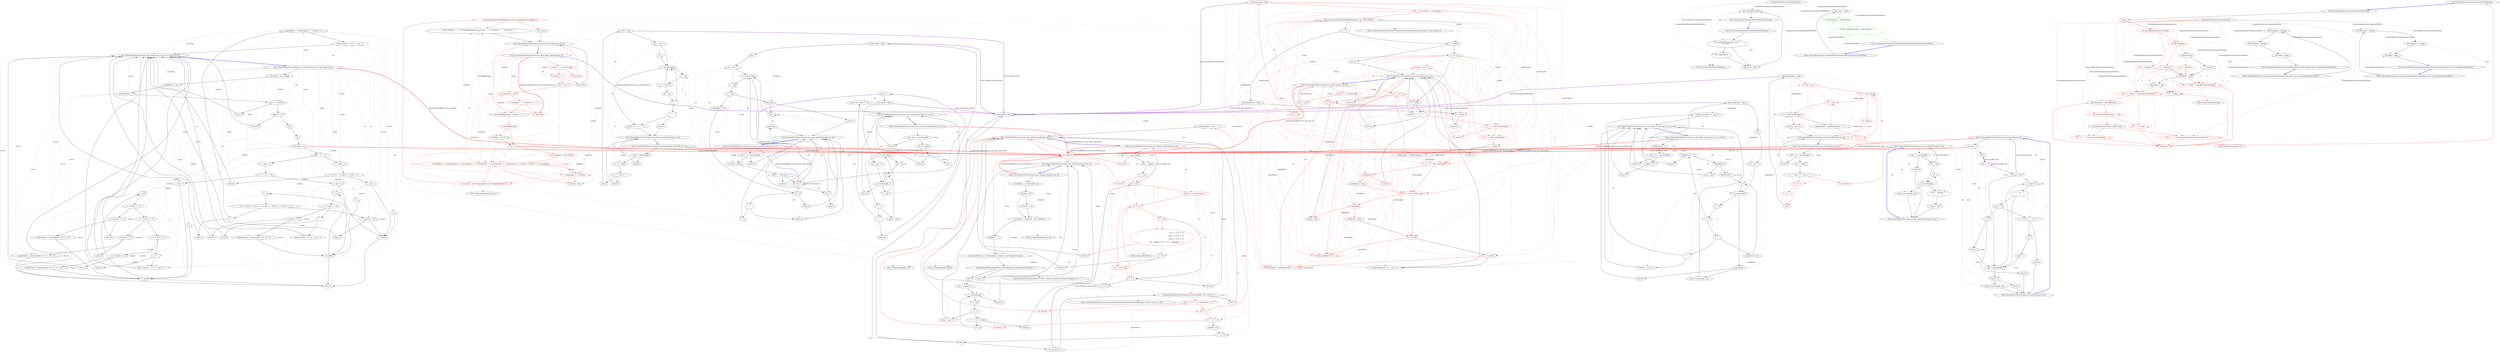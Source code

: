 digraph  {
m4_22 [cluster="string.Substring(int, int)", file="HtmlPrinter.cs", label="Entry string.Substring(int, int)", span="0-0"];
m4_144 [cluster="CommonMark.Parser.Scanner.scan_spacechars(string, int, int)", file="HtmlPrinter.cs", label="Entry CommonMark.Parser.Scanner.scan_spacechars(string, int, int)", span="271-271"];
m4_145 [cluster="CommonMark.Parser.Scanner.scan_spacechars(string, int, int)", file="HtmlPrinter.cs", label="pos >= sourceLength", span="277-277"];
m4_147 [cluster="CommonMark.Parser.Scanner.scan_spacechars(string, int, int)", file="HtmlPrinter.cs", label="var i = pos", span="280-280"];
m4_148 [cluster="CommonMark.Parser.Scanner.scan_spacechars(string, int, int)", file="HtmlPrinter.cs", label="i < sourceLength", span="280-280"];
m4_149 [cluster="CommonMark.Parser.Scanner.scan_spacechars(string, int, int)", file="HtmlPrinter.cs", label="s[i] != ' ' && s[i] != '\n'", span="282-282"];
m4_150 [cluster="CommonMark.Parser.Scanner.scan_spacechars(string, int, int)", file="HtmlPrinter.cs", label="return i - pos;", span="283-283"];
m4_152 [cluster="CommonMark.Parser.Scanner.scan_spacechars(string, int, int)", file="HtmlPrinter.cs", label="return sourceLength - pos;", span="286-286"];
m4_146 [cluster="CommonMark.Parser.Scanner.scan_spacechars(string, int, int)", file="HtmlPrinter.cs", label="return 0;", span="278-278"];
m4_151 [cluster="CommonMark.Parser.Scanner.scan_spacechars(string, int, int)", file="HtmlPrinter.cs", label="i++", span="280-280"];
m4_153 [cluster="CommonMark.Parser.Scanner.scan_spacechars(string, int, int)", file="HtmlPrinter.cs", label="Exit CommonMark.Parser.Scanner.scan_spacechars(string, int, int)", span="271-271"];
m4_57 [cluster="string.IndexOf(char)", file="HtmlPrinter.cs", label="Entry string.IndexOf(char)", span="0-0"];
m4_181 [cluster="CommonMark.Parser.Scanner.scan_setext_header_line(string, int, int)", file="HtmlPrinter.cs", label="Entry CommonMark.Parser.Scanner.scan_setext_header_line(string, int, int)", span="346-346"];
m4_182 [cluster="CommonMark.Parser.Scanner.scan_setext_header_line(string, int, int)", file="HtmlPrinter.cs", label="pos >= sourceLength", span="354-354"];
m4_184 [cluster="CommonMark.Parser.Scanner.scan_setext_header_line(string, int, int)", file="HtmlPrinter.cs", label="var c1 = s[pos]", span="357-357"];
m4_189 [cluster="CommonMark.Parser.Scanner.scan_setext_header_line(string, int, int)", file="HtmlPrinter.cs", label="var i = pos + 1", span="364-364"];
m4_190 [cluster="CommonMark.Parser.Scanner.scan_setext_header_line(string, int, int)", file="HtmlPrinter.cs", label="i < sourceLength", span="364-364"];
m4_191 [cluster="CommonMark.Parser.Scanner.scan_setext_header_line(string, int, int)", file="HtmlPrinter.cs", label="c = s[i]", span="366-366"];
m4_183 [cluster="CommonMark.Parser.Scanner.scan_setext_header_line(string, int, int)", file="HtmlPrinter.cs", label="return 0;", span="355-355"];
m4_185 [cluster="CommonMark.Parser.Scanner.scan_setext_header_line(string, int, int)", file="HtmlPrinter.cs", label="c1 != '=' && c1 != '-'", span="359-359"];
m4_192 [cluster="CommonMark.Parser.Scanner.scan_setext_header_line(string, int, int)", file="HtmlPrinter.cs", label="c == c1 && !fin", span="367-367"];
m4_198 [cluster="CommonMark.Parser.Scanner.scan_setext_header_line(string, int, int)", file="HtmlPrinter.cs", label="return c1 == '=' ? 1 : 2;", span="380-380"];
m4_186 [cluster="CommonMark.Parser.Scanner.scan_setext_header_line(string, int, int)", file="HtmlPrinter.cs", label="return 0;", span="360-360"];
m4_187 [cluster="CommonMark.Parser.Scanner.scan_setext_header_line(string, int, int)", file="HtmlPrinter.cs", label="char c", span="362-362"];
m4_188 [cluster="CommonMark.Parser.Scanner.scan_setext_header_line(string, int, int)", file="HtmlPrinter.cs", label="var fin = false", span="363-363"];
m4_197 [cluster="CommonMark.Parser.Scanner.scan_setext_header_line(string, int, int)", file="HtmlPrinter.cs", label="i++", span="364-364"];
m4_194 [cluster="CommonMark.Parser.Scanner.scan_setext_header_line(string, int, int)", file="HtmlPrinter.cs", label="c == ' '", span="371-371"];
m4_195 [cluster="CommonMark.Parser.Scanner.scan_setext_header_line(string, int, int)", file="HtmlPrinter.cs", label="c == '\n'", span="374-374"];
m4_193 [cluster="CommonMark.Parser.Scanner.scan_setext_header_line(string, int, int)", file="HtmlPrinter.cs", label="fin = true", span="370-370"];
m4_196 [cluster="CommonMark.Parser.Scanner.scan_setext_header_line(string, int, int)", file="HtmlPrinter.cs", label="return 0;", span="377-377"];
m4_199 [cluster="CommonMark.Parser.Scanner.scan_setext_header_line(string, int, int)", file="HtmlPrinter.cs", label="Exit CommonMark.Parser.Scanner.scan_setext_header_line(string, int, int)", span="346-346"];
m4_268 [cluster="CommonMark.Parser.Scanner.scan_entity(string, int, int, out string, out int)", file="HtmlPrinter.cs", label="Entry CommonMark.Parser.Scanner.scan_entity(string, int, int, out string, out int)", span="517-517"];
m4_269 [cluster="CommonMark.Parser.Scanner.scan_entity(string, int, int, out string, out int)", file="HtmlPrinter.cs", label="var lastPos = pos + length", span="525-525"];
m4_272 [cluster="CommonMark.Parser.Scanner.scan_entity(string, int, int, out string, out int)", file="HtmlPrinter.cs", label="pos + 3 >= lastPos", span="530-530"];
m4_274 [cluster="CommonMark.Parser.Scanner.scan_entity(string, int, int, out string, out int)", file="HtmlPrinter.cs", label="s[pos] != '&'", span="533-533"];
m4_279 [cluster="CommonMark.Parser.Scanner.scan_entity(string, int, int, out string, out int)", file="HtmlPrinter.cs", label="s[pos + 1] == '#'", span="539-539"];
m4_280 [cluster="CommonMark.Parser.Scanner.scan_entity(string, int, int, out string, out int)", file="HtmlPrinter.cs", label="c = s[pos + 2]", span="541-541"];
m4_282 [cluster="CommonMark.Parser.Scanner.scan_entity(string, int, int, out string, out int)", file="HtmlPrinter.cs", label="i = pos + 3", span="545-545"];
m4_284 [cluster="CommonMark.Parser.Scanner.scan_entity(string, int, int, out string, out int)", file="HtmlPrinter.cs", label="c = s[i]", span="547-547"];
m4_298 [cluster="CommonMark.Parser.Scanner.scan_entity(string, int, int, out string, out int)", file="HtmlPrinter.cs", label="return counter == 0 ? 0 : i - pos + 1;", span="568-568"];
m4_301 [cluster="CommonMark.Parser.Scanner.scan_entity(string, int, int, out string, out int)", file="HtmlPrinter.cs", label="i = pos + 2", span="576-576"];
m4_303 [cluster="CommonMark.Parser.Scanner.scan_entity(string, int, int, out string, out int)", file="HtmlPrinter.cs", label="c = s[i]", span="578-578"];
m4_309 [cluster="CommonMark.Parser.Scanner.scan_entity(string, int, int, out string, out int)", file="HtmlPrinter.cs", label="return counter == 0 ? 0 : i - pos + 1;", span="587-587"];
m4_312 [cluster="CommonMark.Parser.Scanner.scan_entity(string, int, int, out string, out int)", file="HtmlPrinter.cs", label="c = s[pos + 1]", span="596-596"];
m4_315 [cluster="CommonMark.Parser.Scanner.scan_entity(string, int, int, out string, out int)", file="HtmlPrinter.cs", label="i = pos + 2", span="600-600"];
m4_317 [cluster="CommonMark.Parser.Scanner.scan_entity(string, int, int, out string, out int)", file="HtmlPrinter.cs", label="c = s[i]", span="602-602"];
m4_322 [cluster="CommonMark.Parser.Scanner.scan_entity(string, int, int, out string, out int)", file="HtmlPrinter.cs", label="namedEntity = s.Substring(pos + 1, counter + 1)", span="613-613"];
m4_323 [cluster="CommonMark.Parser.Scanner.scan_entity(string, int, int, out string, out int)", file="HtmlPrinter.cs", label="return counter == 0 ? 0 : i - pos + 1;", span="614-614"];
m4_270 [cluster="CommonMark.Parser.Scanner.scan_entity(string, int, int, out string, out int)", file="HtmlPrinter.cs", label="namedEntity = null", span="527-527"];
m4_283 [cluster="CommonMark.Parser.Scanner.scan_entity(string, int, int, out string, out int)", file="HtmlPrinter.cs", label="i < lastPos", span="545-545"];
m4_302 [cluster="CommonMark.Parser.Scanner.scan_entity(string, int, int, out string, out int)", file="HtmlPrinter.cs", label="i < lastPos", span="576-576"];
m4_316 [cluster="CommonMark.Parser.Scanner.scan_entity(string, int, int, out string, out int)", file="HtmlPrinter.cs", label="i < lastPos", span="600-600"];
m4_271 [cluster="CommonMark.Parser.Scanner.scan_entity(string, int, int, out string, out int)", file="HtmlPrinter.cs", label="numericEntity = 0", span="528-528"];
m4_288 [cluster="CommonMark.Parser.Scanner.scan_entity(string, int, int, out string, out int)", file="HtmlPrinter.cs", label="numericEntity = numericEntity * 16 + (c - '0')", span="551-551"];
m4_292 [cluster="CommonMark.Parser.Scanner.scan_entity(string, int, int, out string, out int)", file="HtmlPrinter.cs", label="numericEntity = numericEntity * 16 + (c - 'A' + 10)", span="557-557"];
m4_296 [cluster="CommonMark.Parser.Scanner.scan_entity(string, int, int, out string, out int)", file="HtmlPrinter.cs", label="numericEntity = numericEntity * 16 + (c - 'a' + 10)", span="563-563"];
m4_307 [cluster="CommonMark.Parser.Scanner.scan_entity(string, int, int, out string, out int)", file="HtmlPrinter.cs", label="numericEntity = numericEntity * 10 + (c - '0')", span="582-582"];
m4_273 [cluster="CommonMark.Parser.Scanner.scan_entity(string, int, int, out string, out int)", file="HtmlPrinter.cs", label="return 0;", span="531-531"];
m4_275 [cluster="CommonMark.Parser.Scanner.scan_entity(string, int, int, out string, out int)", file="HtmlPrinter.cs", label="return 0;", span="534-534"];
m4_276 [cluster="CommonMark.Parser.Scanner.scan_entity(string, int, int, out string, out int)", file="HtmlPrinter.cs", label="char c", span="536-536"];
m4_277 [cluster="CommonMark.Parser.Scanner.scan_entity(string, int, int, out string, out int)", file="HtmlPrinter.cs", label="int i", span="537-537"];
m4_278 [cluster="CommonMark.Parser.Scanner.scan_entity(string, int, int, out string, out int)", file="HtmlPrinter.cs", label="int counter = 0", span="538-538"];
m4_286 [cluster="CommonMark.Parser.Scanner.scan_entity(string, int, int, out string, out int)", file="HtmlPrinter.cs", label="++counter == 9", span="550-550"];
m4_290 [cluster="CommonMark.Parser.Scanner.scan_entity(string, int, int, out string, out int)", file="HtmlPrinter.cs", label="++counter == 9", span="556-556"];
m4_294 [cluster="CommonMark.Parser.Scanner.scan_entity(string, int, int, out string, out int)", file="HtmlPrinter.cs", label="++counter == 9", span="562-562"];
m4_305 [cluster="CommonMark.Parser.Scanner.scan_entity(string, int, int, out string, out int)", file="HtmlPrinter.cs", label="++counter == 9", span="581-581"];
m4_319 [cluster="CommonMark.Parser.Scanner.scan_entity(string, int, int, out string, out int)", file="HtmlPrinter.cs", label="++counter == 32", span="605-605"];
m4_281 [cluster="CommonMark.Parser.Scanner.scan_entity(string, int, int, out string, out int)", file="HtmlPrinter.cs", label="c == 'x' || c == 'X'", span="542-542"];
m4_300 [cluster="CommonMark.Parser.Scanner.scan_entity(string, int, int, out string, out int)", file="HtmlPrinter.cs", label="i++", span="545-545"];
m4_326 [cluster="CommonMark.Parser.Scanner.scan_entity(string, int, int, out string, out int)", file="HtmlPrinter.cs", label="return 0;", span="621-621"];
m4_285 [cluster="CommonMark.Parser.Scanner.scan_entity(string, int, int, out string, out int)", file="HtmlPrinter.cs", label="c >= '0' && c <= '9'", span="548-548"];
m4_289 [cluster="CommonMark.Parser.Scanner.scan_entity(string, int, int, out string, out int)", file="HtmlPrinter.cs", label="c >= 'A' && c <= 'F'", span="554-554"];
m4_293 [cluster="CommonMark.Parser.Scanner.scan_entity(string, int, int, out string, out int)", file="HtmlPrinter.cs", label="c >= 'a' && c <= 'f'", span="560-560"];
m4_297 [cluster="CommonMark.Parser.Scanner.scan_entity(string, int, int, out string, out int)", file="HtmlPrinter.cs", label="c == ';'", span="567-567"];
m4_287 [cluster="CommonMark.Parser.Scanner.scan_entity(string, int, int, out string, out int)", file="HtmlPrinter.cs", label="return 0;", span="550-550"];
m4_291 [cluster="CommonMark.Parser.Scanner.scan_entity(string, int, int, out string, out int)", file="HtmlPrinter.cs", label="return 0;", span="556-556"];
m4_295 [cluster="CommonMark.Parser.Scanner.scan_entity(string, int, int, out string, out int)", file="HtmlPrinter.cs", label="return 0;", span="562-562"];
m4_299 [cluster="CommonMark.Parser.Scanner.scan_entity(string, int, int, out string, out int)", file="HtmlPrinter.cs", label="return 0;", span="570-570"];
m4_311 [cluster="CommonMark.Parser.Scanner.scan_entity(string, int, int, out string, out int)", file="HtmlPrinter.cs", label="i++", span="576-576"];
m4_304 [cluster="CommonMark.Parser.Scanner.scan_entity(string, int, int, out string, out int)", file="HtmlPrinter.cs", label="c >= '0' && c <= '9'", span="579-579"];
m4_308 [cluster="CommonMark.Parser.Scanner.scan_entity(string, int, int, out string, out int)", file="HtmlPrinter.cs", label="c == ';'", span="586-586"];
m4_306 [cluster="CommonMark.Parser.Scanner.scan_entity(string, int, int, out string, out int)", file="HtmlPrinter.cs", label="return 0;", span="581-581"];
m4_310 [cluster="CommonMark.Parser.Scanner.scan_entity(string, int, int, out string, out int)", file="HtmlPrinter.cs", label="return 0;", span="589-589"];
m4_313 [cluster="CommonMark.Parser.Scanner.scan_entity(string, int, int, out string, out int)", file="HtmlPrinter.cs", label="(c < 'A' || c > 'Z') && (c < 'a' && c > 'z')", span="597-597"];
m4_314 [cluster="CommonMark.Parser.Scanner.scan_entity(string, int, int, out string, out int)", file="HtmlPrinter.cs", label="return 0;", span="598-598"];
m4_325 [cluster="CommonMark.Parser.Scanner.scan_entity(string, int, int, out string, out int)", file="HtmlPrinter.cs", label="i++", span="600-600"];
m4_318 [cluster="CommonMark.Parser.Scanner.scan_entity(string, int, int, out string, out int)", file="HtmlPrinter.cs", label="(c >= '0' && c <= '9') || (c >= 'A' && c <= 'Z') || (c >= 'a' && c <= 'z')", span="603-603"];
m4_321 [cluster="CommonMark.Parser.Scanner.scan_entity(string, int, int, out string, out int)", file="HtmlPrinter.cs", label="c == ';'", span="611-611"];
m4_320 [cluster="CommonMark.Parser.Scanner.scan_entity(string, int, int, out string, out int)", file="HtmlPrinter.cs", label="return 0;", span="606-606"];
m4_324 [cluster="CommonMark.Parser.Scanner.scan_entity(string, int, int, out string, out int)", file="HtmlPrinter.cs", label="return 0;", span="617-617"];
m4_327 [cluster="CommonMark.Parser.Scanner.scan_entity(string, int, int, out string, out int)", file="HtmlPrinter.cs", label="Exit CommonMark.Parser.Scanner.scan_entity(string, int, int, out string, out int)", span="517-517"];
m4_0 [cluster="CommonMark.Parser.Scanner.scan_autolink_uri(string, int, int)", file="HtmlPrinter.cs", label="Entry CommonMark.Parser.Scanner.scan_autolink_uri(string, int, int)", span="21-21"];
m4_1 [cluster="CommonMark.Parser.Scanner.scan_autolink_uri(string, int, int)", file="HtmlPrinter.cs", label="var checkLen = sourceLength - pos", span="30-30"];
m4_4 [cluster="CommonMark.Parser.Scanner.scan_autolink_uri(string, int, int)", file="HtmlPrinter.cs", label="var colonpos = s.IndexOf(':', pos, checkLen)", span="37-37"];
m4_7 [cluster="CommonMark.Parser.Scanner.scan_autolink_uri(string, int, int)", file="HtmlPrinter.cs", label="var potentialScheme = s.Substring(pos, colonpos - pos).ToUpperInvariant()", span="41-41"];
m4_12 [cluster="CommonMark.Parser.Scanner.scan_autolink_uri(string, int, int)", file="HtmlPrinter.cs", label="i < sourceLength", span="46-46"];
m4_13 [cluster="CommonMark.Parser.Scanner.scan_autolink_uri(string, int, int)", file="HtmlPrinter.cs", label="c = s[i]", span="48-48"];
m4_15 [cluster="CommonMark.Parser.Scanner.scan_autolink_uri(string, int, int)", file="HtmlPrinter.cs", label="return i - pos + 1;", span="50-50"];
m4_2 [cluster="CommonMark.Parser.Scanner.scan_autolink_uri(string, int, int)", file="HtmlPrinter.cs", label="checkLen > 24", span="31-31"];
m4_3 [cluster="CommonMark.Parser.Scanner.scan_autolink_uri(string, int, int)", file="HtmlPrinter.cs", label="checkLen = 24", span="32-32"];
m4_5 [cluster="CommonMark.Parser.Scanner.scan_autolink_uri(string, int, int)", file="HtmlPrinter.cs", label="colonpos == -1", span="38-38"];
m4_11 [cluster="CommonMark.Parser.Scanner.scan_autolink_uri(string, int, int)", file="HtmlPrinter.cs", label="var i = colonpos + 1", span="46-46"];
m4_6 [cluster="CommonMark.Parser.Scanner.scan_autolink_uri(string, int, int)", color=red, community=0, file="HtmlPrinter.cs", label="12: return 0;", span="39-39"];
m4_8 [cluster="CommonMark.Parser.Scanner.scan_autolink_uri(string, int, int)", file="HtmlPrinter.cs", label="Array.BinarySearch(schemeArray, potentialScheme, StringComparer.Ordinal) < -1", span="42-42"];
m4_9 [cluster="CommonMark.Parser.Scanner.scan_autolink_uri(string, int, int)", file="HtmlPrinter.cs", label="return 0;", span="43-43"];
m4_10 [cluster="CommonMark.Parser.Scanner.scan_autolink_uri(string, int, int)", file="HtmlPrinter.cs", label="char c", span="45-45"];
m4_18 [cluster="CommonMark.Parser.Scanner.scan_autolink_uri(string, int, int)", file="HtmlPrinter.cs", label="i++", span="46-46"];
m4_19 [cluster="CommonMark.Parser.Scanner.scan_autolink_uri(string, int, int)", file="HtmlPrinter.cs", label="return 0;", span="56-56"];
m4_14 [cluster="CommonMark.Parser.Scanner.scan_autolink_uri(string, int, int)", file="HtmlPrinter.cs", label="c == '>'", span="49-49"];
m4_16 [cluster="CommonMark.Parser.Scanner.scan_autolink_uri(string, int, int)", file="HtmlPrinter.cs", label="c == '<' || c <= 0x20", span="52-52"];
m4_17 [cluster="CommonMark.Parser.Scanner.scan_autolink_uri(string, int, int)", file="HtmlPrinter.cs", label="return 0;", span="53-53"];
m4_20 [cluster="CommonMark.Parser.Scanner.scan_autolink_uri(string, int, int)", file="HtmlPrinter.cs", label="Exit CommonMark.Parser.Scanner.scan_autolink_uri(string, int, int)", span="21-21"];
m4_58 [cluster="CommonMark.Parser.ScannerCharacterMatcher.MatchAsciiLetterOrDigit(string, ref char, ref int, int, char)", file="HtmlPrinter.cs", label="Entry CommonMark.Parser.ScannerCharacterMatcher.MatchAsciiLetterOrDigit(string, ref char, ref int, int, char)", span="97-97"];
m4_220 [cluster="CommonMark.Parser.Scanner.scan_open_code_fence(string, int, int)", file="HtmlPrinter.cs", label="Entry CommonMark.Parser.Scanner.scan_open_code_fence(string, int, int)", span="428-428"];
m4_221 [cluster="CommonMark.Parser.Scanner.scan_open_code_fence(string, int, int)", file="HtmlPrinter.cs", label="pos + 3 >= sourceLength", span="436-436"];
m4_223 [cluster="CommonMark.Parser.Scanner.scan_open_code_fence(string, int, int)", file="HtmlPrinter.cs", label="var fchar = s[pos]", span="439-439"];
m4_229 [cluster="CommonMark.Parser.Scanner.scan_open_code_fence(string, int, int)", file="HtmlPrinter.cs", label="var i = pos + 1", span="446-446"];
m4_230 [cluster="CommonMark.Parser.Scanner.scan_open_code_fence(string, int, int)", file="HtmlPrinter.cs", label="i < sourceLength", span="446-446"];
m4_231 [cluster="CommonMark.Parser.Scanner.scan_open_code_fence(string, int, int)", file="HtmlPrinter.cs", label="c = s[i]", span="448-448"];
m4_222 [cluster="CommonMark.Parser.Scanner.scan_open_code_fence(string, int, int)", file="HtmlPrinter.cs", label="return 0;", span="437-437"];
m4_224 [cluster="CommonMark.Parser.Scanner.scan_open_code_fence(string, int, int)", file="HtmlPrinter.cs", label="fchar != '`' && fchar != '~'", span="440-440"];
m4_232 [cluster="CommonMark.Parser.Scanner.scan_open_code_fence(string, int, int)", file="HtmlPrinter.cs", label="c == fchar", span="450-450"];
m4_225 [cluster="CommonMark.Parser.Scanner.scan_open_code_fence(string, int, int)", file="HtmlPrinter.cs", label="return 0;", span="441-441"];
m4_226 [cluster="CommonMark.Parser.Scanner.scan_open_code_fence(string, int, int)", file="HtmlPrinter.cs", label="var cnt = 1", span="443-443"];
m4_227 [cluster="CommonMark.Parser.Scanner.scan_open_code_fence(string, int, int)", file="HtmlPrinter.cs", label="var fenceDone = false", span="444-444"];
m4_235 [cluster="CommonMark.Parser.Scanner.scan_open_code_fence(string, int, int)", file="HtmlPrinter.cs", label="cnt++", span="455-455"];
m4_237 [cluster="CommonMark.Parser.Scanner.scan_open_code_fence(string, int, int)", file="HtmlPrinter.cs", label="cnt < 3", span="460-460"];
m4_240 [cluster="CommonMark.Parser.Scanner.scan_open_code_fence(string, int, int)", file="HtmlPrinter.cs", label="return cnt;", span="464-464"];
m4_242 [cluster="CommonMark.Parser.Scanner.scan_open_code_fence(string, int, int)", file="HtmlPrinter.cs", label="cnt < 3", span="467-467"];
m4_244 [cluster="CommonMark.Parser.Scanner.scan_open_code_fence(string, int, int)", file="HtmlPrinter.cs", label="return cnt;", span="470-470"];
m4_228 [cluster="CommonMark.Parser.Scanner.scan_open_code_fence(string, int, int)", file="HtmlPrinter.cs", label="char c", span="445-445"];
m4_233 [cluster="CommonMark.Parser.Scanner.scan_open_code_fence(string, int, int)", file="HtmlPrinter.cs", label=fenceDone, span="452-452"];
m4_241 [cluster="CommonMark.Parser.Scanner.scan_open_code_fence(string, int, int)", file="HtmlPrinter.cs", label="i++", span="446-446"];
m4_239 [cluster="CommonMark.Parser.Scanner.scan_open_code_fence(string, int, int)", file="HtmlPrinter.cs", label="c == '\n'", span="463-463"];
m4_236 [cluster="CommonMark.Parser.Scanner.scan_open_code_fence(string, int, int)", file="HtmlPrinter.cs", label="fenceDone = true", span="459-459"];
m4_234 [cluster="CommonMark.Parser.Scanner.scan_open_code_fence(string, int, int)", file="HtmlPrinter.cs", label="return 0;", span="453-453"];
m4_238 [cluster="CommonMark.Parser.Scanner.scan_open_code_fence(string, int, int)", file="HtmlPrinter.cs", label="return 0;", span="461-461"];
m4_243 [cluster="CommonMark.Parser.Scanner.scan_open_code_fence(string, int, int)", file="HtmlPrinter.cs", label="return 0;", span="468-468"];
m4_245 [cluster="CommonMark.Parser.Scanner.scan_open_code_fence(string, int, int)", file="HtmlPrinter.cs", label="Exit CommonMark.Parser.Scanner.scan_open_code_fence(string, int, int)", span="428-428"];
m4_81 [cluster="string.String(char[], int, int)", file="HtmlPrinter.cs", label="Entry string.String(char[], int, int)", span="0-0"];
m4_82 [cluster="CommonMark.Parser.Scanner.scan_link_url(string, int, int)", file="HtmlPrinter.cs", label="Entry CommonMark.Parser.Scanner.scan_link_url(string, int, int)", span="169-169"];
m4_83 [cluster="CommonMark.Parser.Scanner.scan_link_url(string, int, int)", color=red, community=0, file="HtmlPrinter.cs", label="6: pos + 1 >= sourceLength", span="177-177"];
m4_85 [cluster="CommonMark.Parser.Scanner.scan_link_url(string, int, int)", file="HtmlPrinter.cs", label="var i = pos", span="180-180"];
m4_86 [cluster="CommonMark.Parser.Scanner.scan_link_url(string, int, int)", color=red, community=0, file="HtmlPrinter.cs", label="6: var c = s[i]", span="181-181"];
m4_88 [cluster="CommonMark.Parser.Scanner.scan_link_url(string, int, int)", color=red, community=0, file="HtmlPrinter.cs", label="6: var lastPos = sourceLength - 1", span="183-183"];
m4_89 [cluster="CommonMark.Parser.Scanner.scan_link_url(string, int, int)", file="HtmlPrinter.cs", label="ScannerCharacterMatcher.MatchWhitespaces(s, ref c, ref i, lastPos)", span="185-185"];
m4_93 [cluster="CommonMark.Parser.Scanner.scan_link_url(string, int, int)", file="HtmlPrinter.cs", label="c = s[++i]", span="190-190"];
m4_100 [cluster="CommonMark.Parser.Scanner.scan_link_url(string, int, int)", color=red, community=0, file="HtmlPrinter.cs", label="6: return i - pos + 1;", span="195-195"];
m4_104 [cluster="CommonMark.Parser.Scanner.scan_link_url(string, int, int)", color=red, community=0, file="HtmlPrinter.cs", label="6: c = s[++i]", span="198-198"];
m4_114 [cluster="CommonMark.Parser.Scanner.scan_link_url(string, int, int)", file="HtmlPrinter.cs", label="return i - pos;", span="215-215"];
m4_117 [cluster="CommonMark.Parser.Scanner.scan_link_url(string, int, int)", color=red, community=0, file="HtmlPrinter.cs", label="6: return openParens ? 0 : i - pos;", span="219-219"];
m4_119 [cluster="CommonMark.Parser.Scanner.scan_link_url(string, int, int)", file="HtmlPrinter.cs", label="return openParens ? 0 : i - pos + 1;", span="222-222"];
m4_121 [cluster="CommonMark.Parser.Scanner.scan_link_url(string, int, int)", color=red, community=0, file="HtmlPrinter.cs", label="6: c = s[++i]", span="225-225"];
m4_84 [cluster="CommonMark.Parser.Scanner.scan_link_url(string, int, int)", file="HtmlPrinter.cs", label="return 0;", span="178-178"];
m4_87 [cluster="CommonMark.Parser.Scanner.scan_link_url(string, int, int)", file="HtmlPrinter.cs", label="var nextEscaped = false", span="182-182"];
m4_97 [cluster="CommonMark.Parser.Scanner.scan_link_url(string, int, int)", color=red, community=0, file="HtmlPrinter.cs", label="6: c == '<' && !nextEscaped", span="194-194"];
m4_99 [cluster="CommonMark.Parser.Scanner.scan_link_url(string, int, int)", color=red, community=0, file="HtmlPrinter.cs", label="6: c == '>' && !nextEscaped", span="195-195"];
m4_103 [cluster="CommonMark.Parser.Scanner.scan_link_url(string, int, int)", file="HtmlPrinter.cs", label="nextEscaped = !nextEscaped && c == '\\'", span="197-197"];
m4_108 [cluster="CommonMark.Parser.Scanner.scan_link_url(string, int, int)", color=red, community=0, file="HtmlPrinter.cs", label="7: c == '(' && !nextEscaped", span="206-206"];
m4_112 [cluster="CommonMark.Parser.Scanner.scan_link_url(string, int, int)", color=red, community=0, file="HtmlPrinter.cs", label="18: c == ')' && !nextEscaped", span="212-212"];
m4_120 [cluster="CommonMark.Parser.Scanner.scan_link_url(string, int, int)", color=red, community=0, file="HtmlPrinter.cs", label="6: nextEscaped = !nextEscaped && c == '\\'", span="224-224"];
m4_91 [cluster="CommonMark.Parser.Scanner.scan_link_url(string, int, int)", file="HtmlPrinter.cs", label="i == lastPos", span="189-189"];
m4_94 [cluster="CommonMark.Parser.Scanner.scan_link_url(string, int, int)", file="HtmlPrinter.cs", label="i <= lastPos", span="191-191"];
m4_101 [cluster="CommonMark.Parser.Scanner.scan_link_url(string, int, int)", file="HtmlPrinter.cs", label="i == lastPos", span="196-196"];
m4_107 [cluster="CommonMark.Parser.Scanner.scan_link_url(string, int, int)", file="HtmlPrinter.cs", label="i <= lastPos", span="204-204"];
m4_118 [cluster="CommonMark.Parser.Scanner.scan_link_url(string, int, int)", file="HtmlPrinter.cs", label="i == lastPos", span="221-221"];
m4_90 [cluster="CommonMark.Parser.Scanner.scan_link_url(string, int, int)", file="HtmlPrinter.cs", label="c == '<'", span="187-187"];
m4_116 [cluster="CommonMark.Parser.Scanner.scan_link_url(string, int, int)", file="HtmlPrinter.cs", label="c <= 0x20", span="218-218"];
m4_106 [cluster="CommonMark.Parser.Scanner.scan_link_url(string, int, int)", file="HtmlPrinter.cs", label="bool openParens = false", span="203-203"];
m4_92 [cluster="CommonMark.Parser.Scanner.scan_link_url(string, int, int)", file="HtmlPrinter.cs", label="return 0;", span="189-189"];
m4_95 [cluster="CommonMark.Parser.Scanner.scan_link_url(string, int, int)", file="HtmlPrinter.cs", label="c == '\n'", span="193-193"];
m4_105 [cluster="CommonMark.Parser.Scanner.scan_link_url(string, int, int)", file="HtmlPrinter.cs", label="return 0;", span="200-200"];
m4_96 [cluster="CommonMark.Parser.Scanner.scan_link_url(string, int, int)", file="HtmlPrinter.cs", label="return 0;", span="193-193"];
m4_98 [cluster="CommonMark.Parser.Scanner.scan_link_url(string, int, int)", color=red, community=0, file="HtmlPrinter.cs", label="6: return 0;", span="194-194"];
m4_102 [cluster="CommonMark.Parser.Scanner.scan_link_url(string, int, int)", file="HtmlPrinter.cs", label="return 0;", span="196-196"];
m4_109 [cluster="CommonMark.Parser.Scanner.scan_link_url(string, int, int)", color=red, community=0, file="HtmlPrinter.cs", label="6: openParens", span="208-208"];
m4_113 [cluster="CommonMark.Parser.Scanner.scan_link_url(string, int, int)", color=red, community=0, file="HtmlPrinter.cs", label="6: !openParens", span="214-214"];
m4_122 [cluster="CommonMark.Parser.Scanner.scan_link_url(string, int, int)", file="HtmlPrinter.cs", label="return 0;", span="228-228"];
m4_110 [cluster="CommonMark.Parser.Scanner.scan_link_url(string, int, int)", file="HtmlPrinter.cs", label="return 0;", span="209-209"];
m4_111 [cluster="CommonMark.Parser.Scanner.scan_link_url(string, int, int)", file="HtmlPrinter.cs", label="openParens = true", span="210-210"];
m4_115 [cluster="CommonMark.Parser.Scanner.scan_link_url(string, int, int)", file="HtmlPrinter.cs", label="openParens = false", span="216-216"];
m4_123 [cluster="CommonMark.Parser.Scanner.scan_link_url(string, int, int)", file="HtmlPrinter.cs", label="Exit CommonMark.Parser.Scanner.scan_link_url(string, int, int)", span="169-169"];
m4_23 [cluster="string.ToUpperInvariant()", file="HtmlPrinter.cs", label="Entry string.ToUpperInvariant()", span="0-0"];
m4_200 [cluster="CommonMark.Parser.Scanner.scan_hrule(string, int, int)", file="HtmlPrinter.cs", label="Entry CommonMark.Parser.Scanner.scan_hrule(string, int, int)", span="388-388"];
m4_201 [cluster="CommonMark.Parser.Scanner.scan_hrule(string, int, int)", file="HtmlPrinter.cs", label="int count = 0", span="394-394"];
m4_204 [cluster="CommonMark.Parser.Scanner.scan_hrule(string, int, int)", file="HtmlPrinter.cs", label="var ipos = pos", span="397-397"];
m4_205 [cluster="CommonMark.Parser.Scanner.scan_hrule(string, int, int)", file="HtmlPrinter.cs", label="ipos < sourceLength", span="398-398"];
m4_206 [cluster="CommonMark.Parser.Scanner.scan_hrule(string, int, int)", file="HtmlPrinter.cs", label="c = s[ipos++]", span="400-400"];
m4_218 [cluster="CommonMark.Parser.Scanner.scan_hrule(string, int, int)", file="HtmlPrinter.cs", label="return sourceLength - pos;", span="422-422"];
m4_202 [cluster="CommonMark.Parser.Scanner.scan_hrule(string, int, int)", file="HtmlPrinter.cs", label="char c", span="395-395"];
m4_208 [cluster="CommonMark.Parser.Scanner.scan_hrule(string, int, int)", file="HtmlPrinter.cs", label="count == 0", span="404-404"];
m4_214 [cluster="CommonMark.Parser.Scanner.scan_hrule(string, int, int)", file="HtmlPrinter.cs", label="count++", span="414-414"];
m4_216 [cluster="CommonMark.Parser.Scanner.scan_hrule(string, int, int)", file="HtmlPrinter.cs", label="count < 3", span="419-419"];
m4_203 [cluster="CommonMark.Parser.Scanner.scan_hrule(string, int, int)", file="HtmlPrinter.cs", label="char x = '\0'", span="396-396"];
m4_213 [cluster="CommonMark.Parser.Scanner.scan_hrule(string, int, int)", file="HtmlPrinter.cs", label="c == x", span="413-413"];
m4_207 [cluster="CommonMark.Parser.Scanner.scan_hrule(string, int, int)", file="HtmlPrinter.cs", label="c == ' ' || c == '\n'", span="402-402"];
m4_209 [cluster="CommonMark.Parser.Scanner.scan_hrule(string, int, int)", file="HtmlPrinter.cs", label="c == '*' || c == '_' || c == '-'", span="406-406"];
m4_210 [cluster="CommonMark.Parser.Scanner.scan_hrule(string, int, int)", file="HtmlPrinter.cs", label="x = c", span="407-407"];
m4_211 [cluster="CommonMark.Parser.Scanner.scan_hrule(string, int, int)", file="HtmlPrinter.cs", label="return 0;", span="409-409"];
m4_212 [cluster="CommonMark.Parser.Scanner.scan_hrule(string, int, int)", file="HtmlPrinter.cs", label="count = 1", span="411-411"];
m4_215 [cluster="CommonMark.Parser.Scanner.scan_hrule(string, int, int)", file="HtmlPrinter.cs", label="return 0;", span="416-416"];
m4_217 [cluster="CommonMark.Parser.Scanner.scan_hrule(string, int, int)", file="HtmlPrinter.cs", label="return 0;", span="420-420"];
m4_219 [cluster="CommonMark.Parser.Scanner.scan_hrule(string, int, int)", file="HtmlPrinter.cs", label="Exit CommonMark.Parser.Scanner.scan_hrule(string, int, int)", span="388-388"];
m4_59 [cluster="CommonMark.Parser.Scanner.scan_html_block_tag(string, int, int)", file="HtmlPrinter.cs", label="Entry CommonMark.Parser.Scanner.scan_html_block_tag(string, int, int)", span="124-124"];
m4_60 [cluster="CommonMark.Parser.Scanner.scan_html_block_tag(string, int, int)", color=red, community=0, file="HtmlPrinter.cs", label="5: pos + 1 >= sourceLength", span="133-133"];
m4_62 [cluster="CommonMark.Parser.Scanner.scan_html_block_tag(string, int, int)", color=red, community=0, file="HtmlPrinter.cs", label="5: s[pos] != '<'", span="136-136"];
m4_64 [cluster="CommonMark.Parser.Scanner.scan_html_block_tag(string, int, int)", file="HtmlPrinter.cs", label="var i = pos + 1", span="139-139"];
m4_65 [cluster="CommonMark.Parser.Scanner.scan_html_block_tag(string, int, int)", color=red, community=0, file="HtmlPrinter.cs", label="5: var nextChar = s[i]", span="140-140"];
m4_70 [cluster="CommonMark.Parser.Scanner.scan_html_block_tag(string, int, int)", file="HtmlPrinter.cs", label="nextChar = s[++i]", span="146-146"];
m4_73 [cluster="CommonMark.Parser.Scanner.scan_html_block_tag(string, int, int)", color=red, community=0, file="HtmlPrinter.cs", label="5: ((nextChar >= 'A' && nextChar <= 'Z') || (nextChar >= 'a' && nextChar <= 'z') || (nextChar >= '1' && nextChar <= '6')) && j < 10 && ++i < sourceLength", span="150-150"];
m4_75 [cluster="CommonMark.Parser.Scanner.scan_html_block_tag(string, int, int)", file="HtmlPrinter.cs", label="nextChar = s[i]", span="153-153"];
m4_61 [cluster="CommonMark.Parser.Scanner.scan_html_block_tag(string, int, int)", color=red, community=0, file="HtmlPrinter.cs", label="5: return false;", span="134-134"];
m4_63 [cluster="CommonMark.Parser.Scanner.scan_html_block_tag(string, int, int)", file="HtmlPrinter.cs", label="return false;", span="137-137"];
m4_66 [cluster="CommonMark.Parser.Scanner.scan_html_block_tag(string, int, int)", color=red, community=0, file="HtmlPrinter.cs", label="5: nextChar == '!' || nextChar == '?'", span="141-141"];
m4_68 [cluster="CommonMark.Parser.Scanner.scan_html_block_tag(string, int, int)", file="HtmlPrinter.cs", label="var slashAtBeginning = nextChar == '/'", span="144-144"];
m4_74 [cluster="CommonMark.Parser.Scanner.scan_html_block_tag(string, int, int)", color=red, community=0, file="HtmlPrinter.cs", label="5: tagname[j++] = nextChar", span="152-152"];
m4_79 [cluster="CommonMark.Parser.Scanner.scan_html_block_tag(string, int, int)", file="HtmlPrinter.cs", label="return nextChar == '>' || (!slashAtBeginning && nextChar == '/') || (nextChar == ' ' || nextChar == '\n');", span="160-160"];
m4_67 [cluster="CommonMark.Parser.Scanner.scan_html_block_tag(string, int, int)", color=red, community=0, file="HtmlPrinter.cs", label="5: return true;", span="142-142"];
m4_69 [cluster="CommonMark.Parser.Scanner.scan_html_block_tag(string, int, int)", color=red, community=0, file="HtmlPrinter.cs", label="5: slashAtBeginning", span="145-145"];
m4_71 [cluster="CommonMark.Parser.Scanner.scan_html_block_tag(string, int, int)", file="HtmlPrinter.cs", label="var j = 0", span="148-148"];
m4_72 [cluster="CommonMark.Parser.Scanner.scan_html_block_tag(string, int, int)", color=red, community=0, file="HtmlPrinter.cs", label="5: var tagname = new char[10]", span="149-149"];
m4_76 [cluster="CommonMark.Parser.Scanner.scan_html_block_tag(string, int, int)", color=red, community=0, file="HtmlPrinter.cs", label="5: var tname = new string(tagname, 0, j).ToUpperInvariant()", span="156-156"];
m4_77 [cluster="CommonMark.Parser.Scanner.scan_html_block_tag(string, int, int)", color=red, community=0, file="HtmlPrinter.cs", label="5: Array.BinarySearch(blockTagNames, tname, StringComparer.Ordinal) < 0", span="157-157"];
m4_78 [cluster="CommonMark.Parser.Scanner.scan_html_block_tag(string, int, int)", file="HtmlPrinter.cs", label="return false;", span="158-158"];
m4_80 [cluster="CommonMark.Parser.Scanner.scan_html_block_tag(string, int, int)", file="HtmlPrinter.cs", label="Exit CommonMark.Parser.Scanner.scan_html_block_tag(string, int, int)", span="124-124"];
m4_154 [cluster="CommonMark.Parser.Scanner.scan_atx_header_start(string, int, int, out int)", file="HtmlPrinter.cs", label="Entry CommonMark.Parser.Scanner.scan_atx_header_start(string, int, int, out int)", span="292-292"];
m4_155 [cluster="CommonMark.Parser.Scanner.scan_atx_header_start(string, int, int, out int)", file="HtmlPrinter.cs", label="headerLevel = 1", span="299-299"];
m4_156 [cluster="CommonMark.Parser.Scanner.scan_atx_header_start(string, int, int, out int)", file="HtmlPrinter.cs", label="pos + 1 >= sourceLength", span="300-300"];
m4_158 [cluster="CommonMark.Parser.Scanner.scan_atx_header_start(string, int, int, out int)", file="HtmlPrinter.cs", label="s[pos] != '#'", span="303-303"];
m4_162 [cluster="CommonMark.Parser.Scanner.scan_atx_header_start(string, int, int, out int)", file="HtmlPrinter.cs", label="var i = pos + 1", span="308-308"];
m4_163 [cluster="CommonMark.Parser.Scanner.scan_atx_header_start(string, int, int, out int)", file="HtmlPrinter.cs", label="i < sourceLength", span="308-308"];
m4_164 [cluster="CommonMark.Parser.Scanner.scan_atx_header_start(string, int, int, out int)", file="HtmlPrinter.cs", label="c = s[i]", span="310-310"];
m4_169 [cluster="CommonMark.Parser.Scanner.scan_atx_header_start(string, int, int, out int)", file="HtmlPrinter.cs", label="return i - pos;", span="318-318"];
m4_174 [cluster="CommonMark.Parser.Scanner.scan_atx_header_start(string, int, int, out int)", file="HtmlPrinter.cs", label="return i - pos + 1;", span="328-328"];
m4_175 [cluster="CommonMark.Parser.Scanner.scan_atx_header_start(string, int, int, out int)", file="HtmlPrinter.cs", label="return spaceExists ? i - pos : 0;", span="332-332"];
m4_178 [cluster="CommonMark.Parser.Scanner.scan_atx_header_start(string, int, int, out int)", file="HtmlPrinter.cs", label="return sourceLength - pos;", span="337-337"];
m4_166 [cluster="CommonMark.Parser.Scanner.scan_atx_header_start(string, int, int, out int)", file="HtmlPrinter.cs", label="headerLevel == 6", span="314-314"];
m4_170 [cluster="CommonMark.Parser.Scanner.scan_atx_header_start(string, int, int, out int)", file="HtmlPrinter.cs", label="headerLevel++", span="320-320"];
m4_157 [cluster="CommonMark.Parser.Scanner.scan_atx_header_start(string, int, int, out int)", file="HtmlPrinter.cs", label="return 0;", span="301-301"];
m4_159 [cluster="CommonMark.Parser.Scanner.scan_atx_header_start(string, int, int, out int)", file="HtmlPrinter.cs", label="return 0;", span="304-304"];
m4_160 [cluster="CommonMark.Parser.Scanner.scan_atx_header_start(string, int, int, out int)", file="HtmlPrinter.cs", label="bool spaceExists = false", span="306-306"];
m4_161 [cluster="CommonMark.Parser.Scanner.scan_atx_header_start(string, int, int, out int)", file="HtmlPrinter.cs", label="char c", span="307-307"];
m4_168 [cluster="CommonMark.Parser.Scanner.scan_atx_header_start(string, int, int, out int)", file="HtmlPrinter.cs", label=spaceExists, span="317-317"];
m4_177 [cluster="CommonMark.Parser.Scanner.scan_atx_header_start(string, int, int, out int)", file="HtmlPrinter.cs", label=spaceExists, span="336-336"];
m4_176 [cluster="CommonMark.Parser.Scanner.scan_atx_header_start(string, int, int, out int)", file="HtmlPrinter.cs", label="i++", span="308-308"];
m4_165 [cluster="CommonMark.Parser.Scanner.scan_atx_header_start(string, int, int, out int)", file="HtmlPrinter.cs", label="c == '#'", span="312-312"];
m4_171 [cluster="CommonMark.Parser.Scanner.scan_atx_header_start(string, int, int, out int)", file="HtmlPrinter.cs", label="c == ' '", span="322-322"];
m4_173 [cluster="CommonMark.Parser.Scanner.scan_atx_header_start(string, int, int, out int)", file="HtmlPrinter.cs", label="c == '\n'", span="326-326"];
m4_167 [cluster="CommonMark.Parser.Scanner.scan_atx_header_start(string, int, int, out int)", file="HtmlPrinter.cs", label="return 0;", span="315-315"];
m4_172 [cluster="CommonMark.Parser.Scanner.scan_atx_header_start(string, int, int, out int)", file="HtmlPrinter.cs", label="spaceExists = true", span="324-324"];
m4_179 [cluster="CommonMark.Parser.Scanner.scan_atx_header_start(string, int, int, out int)", file="HtmlPrinter.cs", label="return 0;", span="339-339"];
m4_180 [cluster="CommonMark.Parser.Scanner.scan_atx_header_start(string, int, int, out int)", file="HtmlPrinter.cs", label="Exit CommonMark.Parser.Scanner.scan_atx_header_start(string, int, int, out int)", span="292-292"];
m4_21 [cluster="string.IndexOf(char, int, int)", file="HtmlPrinter.cs", label="Entry string.IndexOf(char, int, int)", span="0-0"];
m4_125 [cluster="CommonMark.Parser.Scanner.scan_link_title(string, int, int)", file="HtmlPrinter.cs", label="Entry CommonMark.Parser.Scanner.scan_link_title(string, int, int)", span="236-236"];
m4_126 [cluster="CommonMark.Parser.Scanner.scan_link_title(string, int, int)", file="HtmlPrinter.cs", label="pos + 2 >= sourceLength", span="245-245"];
m4_128 [cluster="CommonMark.Parser.Scanner.scan_link_title(string, int, int)", file="HtmlPrinter.cs", label="var c1 = s[pos]", span="248-248"];
m4_135 [cluster="CommonMark.Parser.Scanner.scan_link_title(string, int, int)", color=red, community=0, file="HtmlPrinter.cs", label="11: var i = pos + 1", span="256-256"];
m4_136 [cluster="CommonMark.Parser.Scanner.scan_link_title(string, int, int)", color=red, community=0, file="HtmlPrinter.cs", label="11: i < sourceLength", span="256-256"];
m4_137 [cluster="CommonMark.Parser.Scanner.scan_link_title(string, int, int)", color=red, community=0, file="HtmlPrinter.cs", label="11: c = s[i]", span="258-258"];
m4_139 [cluster="CommonMark.Parser.Scanner.scan_link_title(string, int, int)", file="HtmlPrinter.cs", label="return i - pos + 1;", span="260-260"];
m4_127 [cluster="CommonMark.Parser.Scanner.scan_link_title(string, int, int)", file="HtmlPrinter.cs", label="return 0;", span="246-246"];
m4_129 [cluster="CommonMark.Parser.Scanner.scan_link_title(string, int, int)", file="HtmlPrinter.cs", label="c1 != '''' && c1 != '\'' && c1 != '('", span="249-249"];
m4_131 [cluster="CommonMark.Parser.Scanner.scan_link_title(string, int, int)", color=red, community=0, file="HtmlPrinter.cs", label="11: c1 == '('", span="252-252"];
m4_138 [cluster="CommonMark.Parser.Scanner.scan_link_title(string, int, int)", file="HtmlPrinter.cs", label="c == c1 && !nextEscaped", span="259-259"];
m4_130 [cluster="CommonMark.Parser.Scanner.scan_link_title(string, int, int)", color=red, community=0, file="HtmlPrinter.cs", label="11: return 0;", span="250-250"];
m4_132 [cluster="CommonMark.Parser.Scanner.scan_link_title(string, int, int)", color=red, community=0, file="HtmlPrinter.cs", label="11: c1 = ')'", span="252-252"];
m4_133 [cluster="CommonMark.Parser.Scanner.scan_link_title(string, int, int)", file="HtmlPrinter.cs", label="char c", span="254-254"];
m4_134 [cluster="CommonMark.Parser.Scanner.scan_link_title(string, int, int)", file="HtmlPrinter.cs", label="bool nextEscaped = false", span="255-255"];
m4_140 [cluster="CommonMark.Parser.Scanner.scan_link_title(string, int, int)", file="HtmlPrinter.cs", label="nextEscaped = !nextEscaped && c == '\\'", span="262-262"];
m4_141 [cluster="CommonMark.Parser.Scanner.scan_link_title(string, int, int)", color=red, community=0, file="HtmlPrinter.cs", label="11: i++", span="256-256"];
m4_142 [cluster="CommonMark.Parser.Scanner.scan_link_title(string, int, int)", color=red, community=0, file="HtmlPrinter.cs", label="11: return 0;", span="265-265"];
m4_143 [cluster="CommonMark.Parser.Scanner.scan_link_title(string, int, int)", file="HtmlPrinter.cs", label="Exit CommonMark.Parser.Scanner.scan_link_title(string, int, int)", span="236-236"];
m4_25 [cluster="CommonMark.Parser.Scanner.scan_autolink_email(string, int, int)", file="HtmlPrinter.cs", label="Entry CommonMark.Parser.Scanner.scan_autolink_email(string, int, int)", span="62-62"];
m4_26 [cluster="CommonMark.Parser.Scanner.scan_autolink_email(string, int, int)", file="HtmlPrinter.cs", label="pos + 6 >= sourceLength", span="73-73"];
m4_28 [cluster="CommonMark.Parser.Scanner.scan_autolink_email(string, int, int)", file="HtmlPrinter.cs", label="char c = s[pos]", span="76-76"];
m4_31 [cluster="CommonMark.Parser.Scanner.scan_autolink_email(string, int, int)", file="HtmlPrinter.cs", label="int i = pos", span="80-80"];
m4_32 [cluster="CommonMark.Parser.Scanner.scan_autolink_email(string, int, int)", color=red, community=0, file="HtmlPrinter.cs", label="19: int ln = sourceLength - 1", span="81-81"];
m4_39 [cluster="CommonMark.Parser.Scanner.scan_autolink_email(string, int, int)", color=red, community=0, file="HtmlPrinter.cs", label="19: c = s[++i]", span="93-93"];
m4_42 [cluster="CommonMark.Parser.Scanner.scan_autolink_email(string, int, int)", file="HtmlPrinter.cs", label="c = s[++i]", span="98-98"];
m4_46 [cluster="CommonMark.Parser.Scanner.scan_autolink_email(string, int, int)", file="HtmlPrinter.cs", label="!ScannerCharacterMatcher.MatchAsciiLetterOrDigit(s, ref c, ref i, ln, '-')", span="104-104"];
m4_48 [cluster="CommonMark.Parser.Scanner.scan_autolink_email(string, int, int)", color=red, community=0, file="HtmlPrinter.cs", label="19: s[i - 1] == '-' || i - domainStart > 63", span="107-107"];
m4_51 [cluster="CommonMark.Parser.Scanner.scan_autolink_email(string, int, int)", file="HtmlPrinter.cs", label="return hadDot ? i - pos + 1 : 0;", span="111-111"];
m4_55 [cluster="CommonMark.Parser.Scanner.scan_autolink_email(string, int, int)", file="HtmlPrinter.cs", label="c = s[++i]", span="117-117"];
m4_27 [cluster="CommonMark.Parser.Scanner.scan_autolink_email(string, int, int)", color=red, community=0, file="HtmlPrinter.cs", label="19: return 0;", span="74-74"];
m4_29 [cluster="CommonMark.Parser.Scanner.scan_autolink_email(string, int, int)", file="HtmlPrinter.cs", label="c == '@'", span="77-77"];
m4_34 [cluster="CommonMark.Parser.Scanner.scan_autolink_email(string, int, int)", file="HtmlPrinter.cs", label="c == '@'", span="84-84"];
m4_35 [cluster="CommonMark.Parser.Scanner.scan_autolink_email(string, int, int)", color=red, community=0, file="HtmlPrinter.cs", label="19: (c < 'a' || c > 'z')\r\n                    && (c < 'A' || c > 'Z')\r\n                    && (c < '0' || c > '9')\r\n                    && ''.!#$%&'*+/=?^_`{|}~-''.IndexOf(c) == -1", span="87-90"];
m4_30 [cluster="CommonMark.Parser.Scanner.scan_autolink_email(string, int, int)", color=red, community=0, file="HtmlPrinter.cs", label="19: return 0;", span="78-78"];
m4_33 [cluster="CommonMark.Parser.Scanner.scan_autolink_email(string, int, int)", color=red, community=0, file="HtmlPrinter.cs", label="19: i <= ln", span="82-82"];
m4_37 [cluster="CommonMark.Parser.Scanner.scan_autolink_email(string, int, int)", file="HtmlPrinter.cs", label="i == ln", span="92-92"];
m4_40 [cluster="CommonMark.Parser.Scanner.scan_autolink_email(string, int, int)", file="HtmlPrinter.cs", label="i == ln", span="97-97"];
m4_52 [cluster="CommonMark.Parser.Scanner.scan_autolink_email(string, int, int)", file="HtmlPrinter.cs", label="c != '.' || i == ln", span="113-113"];
m4_36 [cluster="CommonMark.Parser.Scanner.scan_autolink_email(string, int, int)", file="HtmlPrinter.cs", label="return 0;", span="91-91"];
m4_38 [cluster="CommonMark.Parser.Scanner.scan_autolink_email(string, int, int)", file="HtmlPrinter.cs", label="return 0;", span="92-92"];
m4_41 [cluster="CommonMark.Parser.Scanner.scan_autolink_email(string, int, int)", file="HtmlPrinter.cs", label="return 0;", span="97-97"];
m4_43 [cluster="CommonMark.Parser.Scanner.scan_autolink_email(string, int, int)", file="HtmlPrinter.cs", label="bool hadDot = false", span="99-99"];
m4_45 [cluster="CommonMark.Parser.Scanner.scan_autolink_email(string, int, int)", file="HtmlPrinter.cs", label="var domainStart = i", span="103-103"];
m4_44 [cluster="CommonMark.Parser.Scanner.scan_autolink_email(string, int, int)", file="HtmlPrinter.cs", label=true, span="101-101"];
m4_47 [cluster="CommonMark.Parser.Scanner.scan_autolink_email(string, int, int)", file="HtmlPrinter.cs", label="return 0;", span="105-105"];
m4_50 [cluster="CommonMark.Parser.Scanner.scan_autolink_email(string, int, int)", color=red, community=0, file="HtmlPrinter.cs", label="19: c == '>'", span="110-110"];
m4_49 [cluster="CommonMark.Parser.Scanner.scan_autolink_email(string, int, int)", color=red, community=0, file="HtmlPrinter.cs", label="19: return 0;", span="108-108"];
m4_53 [cluster="CommonMark.Parser.Scanner.scan_autolink_email(string, int, int)", color=red, community=0, file="HtmlPrinter.cs", label="19: return 0;", span="114-114"];
m4_54 [cluster="CommonMark.Parser.Scanner.scan_autolink_email(string, int, int)", file="HtmlPrinter.cs", label="hadDot = true", span="116-116"];
m4_56 [cluster="CommonMark.Parser.Scanner.scan_autolink_email(string, int, int)", file="HtmlPrinter.cs", label="Exit CommonMark.Parser.Scanner.scan_autolink_email(string, int, int)", span="62-62"];
m4_246 [cluster="CommonMark.Parser.Scanner.scan_close_code_fence(string, int, int, int)", file="HtmlPrinter.cs", label="Entry CommonMark.Parser.Scanner.scan_close_code_fence(string, int, int, int)", span="476-476"];
m4_247 [cluster="CommonMark.Parser.Scanner.scan_close_code_fence(string, int, int, int)", file="HtmlPrinter.cs", label="pos + len >= sourceLength", span="487-487"];
m4_249 [cluster="CommonMark.Parser.Scanner.scan_close_code_fence(string, int, int, int)", file="HtmlPrinter.cs", label="var c1 = s[pos]", span="490-490"];
m4_255 [cluster="CommonMark.Parser.Scanner.scan_close_code_fence(string, int, int, int)", file="HtmlPrinter.cs", label="var i = pos + 1", span="497-497"];
m4_256 [cluster="CommonMark.Parser.Scanner.scan_close_code_fence(string, int, int, int)", file="HtmlPrinter.cs", label="i < sourceLength", span="497-497"];
m4_257 [cluster="CommonMark.Parser.Scanner.scan_close_code_fence(string, int, int, int)", file="HtmlPrinter.cs", label="c = s[i]", span="499-499"];
m4_263 [cluster="CommonMark.Parser.Scanner.scan_close_code_fence(string, int, int, int)", file="HtmlPrinter.cs", label="return cnt < len ? 0 : cnt;", span="505-505"];
m4_248 [cluster="CommonMark.Parser.Scanner.scan_close_code_fence(string, int, int, int)", file="HtmlPrinter.cs", label="return 0;", span="488-488"];
m4_250 [cluster="CommonMark.Parser.Scanner.scan_close_code_fence(string, int, int, int)", file="HtmlPrinter.cs", label="c1 != '`' && c1 != '~'", span="491-491"];
m4_258 [cluster="CommonMark.Parser.Scanner.scan_close_code_fence(string, int, int, int)", file="HtmlPrinter.cs", label="c == c1 && !spaces", span="500-500"];
m4_251 [cluster="CommonMark.Parser.Scanner.scan_close_code_fence(string, int, int, int)", file="HtmlPrinter.cs", label="return 0;", span="492-492"];
m4_252 [cluster="CommonMark.Parser.Scanner.scan_close_code_fence(string, int, int, int)", file="HtmlPrinter.cs", label="char c", span="494-494"];
m4_253 [cluster="CommonMark.Parser.Scanner.scan_close_code_fence(string, int, int, int)", file="HtmlPrinter.cs", label="var cnt = 1", span="495-495"];
m4_254 [cluster="CommonMark.Parser.Scanner.scan_close_code_fence(string, int, int, int)", file="HtmlPrinter.cs", label="var spaces = false", span="496-496"];
m4_259 [cluster="CommonMark.Parser.Scanner.scan_close_code_fence(string, int, int, int)", file="HtmlPrinter.cs", label="cnt++", span="501-501"];
m4_265 [cluster="CommonMark.Parser.Scanner.scan_close_code_fence(string, int, int, int)", file="HtmlPrinter.cs", label="i++", span="497-497"];
m4_266 [cluster="CommonMark.Parser.Scanner.scan_close_code_fence(string, int, int, int)", file="HtmlPrinter.cs", label="return 0;", span="510-510"];
m4_260 [cluster="CommonMark.Parser.Scanner.scan_close_code_fence(string, int, int, int)", file="HtmlPrinter.cs", label="c == ' '", span="502-502"];
m4_262 [cluster="CommonMark.Parser.Scanner.scan_close_code_fence(string, int, int, int)", file="HtmlPrinter.cs", label="c == '\n'", span="504-504"];
m4_261 [cluster="CommonMark.Parser.Scanner.scan_close_code_fence(string, int, int, int)", file="HtmlPrinter.cs", label="spaces = true", span="503-503"];
m4_264 [cluster="CommonMark.Parser.Scanner.scan_close_code_fence(string, int, int, int)", file="HtmlPrinter.cs", label="return 0;", span="507-507"];
m4_267 [cluster="CommonMark.Parser.Scanner.scan_close_code_fence(string, int, int, int)", file="HtmlPrinter.cs", label="Exit CommonMark.Parser.Scanner.scan_close_code_fence(string, int, int, int)", span="476-476"];
m4_24 [cluster="System.Array.BinarySearch<T>(T[], T, System.Collections.Generic.IComparer<T>)", file="HtmlPrinter.cs", label="Entry System.Array.BinarySearch<T>(T[], T, System.Collections.Generic.IComparer<T>)", span="0-0"];
m4_124 [cluster="CommonMark.Parser.ScannerCharacterMatcher.MatchWhitespaces(string, ref char, ref int, int)", file="HtmlPrinter.cs", label="Entry CommonMark.Parser.ScannerCharacterMatcher.MatchWhitespaces(string, ref char, ref int, int)", span="17-17"];
m5_11 [cluster="System.IO.TextWriter.Write(char)", file="HtmlTextWriter.cs", label="Entry System.IO.TextWriter.Write(char)", span="0-0"];
m5_5 [cluster="CommonMark.Formatter.HtmlTextWriter.Write(char)", file="HtmlTextWriter.cs", label="Entry CommonMark.Formatter.HtmlTextWriter.Write(char)", span="22-22"];
m5_6 [cluster="CommonMark.Formatter.HtmlTextWriter.Write(char)", file="HtmlTextWriter.cs", label="this._windowsNewLine && _last != '\r' && value == '\n'", span="24-24"];
m5_8 [cluster="CommonMark.Formatter.HtmlTextWriter.Write(char)", file="HtmlTextWriter.cs", label="this._last = value", span="27-27"];
m5_9 [cluster="CommonMark.Formatter.HtmlTextWriter.Write(char)", file="HtmlTextWriter.cs", label="this._inner.Write(value)", span="28-28"];
m5_7 [cluster="CommonMark.Formatter.HtmlTextWriter.Write(char)", file="HtmlTextWriter.cs", label="this._inner.Write('\r')", span="25-25"];
m5_10 [cluster="CommonMark.Formatter.HtmlTextWriter.Write(char)", file="HtmlTextWriter.cs", label="Exit CommonMark.Formatter.HtmlTextWriter.Write(char)", span="22-22"];
m5_0 [cluster="CommonMark.Formatter.HtmlTextWriter.HtmlTextWriter(System.IO.TextWriter)", file="HtmlTextWriter.cs", label="Entry CommonMark.Formatter.HtmlTextWriter.HtmlTextWriter(System.IO.TextWriter)", span="15-15"];
m5_1 [cluster="CommonMark.Formatter.HtmlTextWriter.HtmlTextWriter(System.IO.TextWriter)", file="HtmlTextWriter.cs", label="this._inner = inner", span="17-17"];
m5_2 [cluster="CommonMark.Formatter.HtmlTextWriter.HtmlTextWriter(System.IO.TextWriter)", color=green, community=0, file="HtmlTextWriter.cs", label="10: this.NewLine = inner.NewLine", span="18-18"];
m5_3 [cluster="CommonMark.Formatter.HtmlTextWriter.HtmlTextWriter(System.IO.TextWriter)", color=green, community=0, file="HtmlTextWriter.cs", label="15: this._windowsNewLine = inner.NewLine == ''\r\n''", span="19-19"];
m5_4 [cluster="CommonMark.Formatter.HtmlTextWriter.HtmlTextWriter(System.IO.TextWriter)", file="HtmlTextWriter.cs", label="Exit CommonMark.Formatter.HtmlTextWriter.HtmlTextWriter(System.IO.TextWriter)", span="15-15"];
m5_12 [file="HtmlTextWriter.cs", label="CommonMark.Formatter.HtmlTextWriter", span=""];
m12_31 [cluster="CommonMark.Syntax.EnumeratorEntry.ToString()", file="Printer.cs", label="Exit CommonMark.Syntax.EnumeratorEntry.ToString()", span="68-68"];
m12_10 [cluster="CommonMark.Syntax.EnumeratorEntry.ToString()", file="Printer.cs", label="Entry CommonMark.Syntax.EnumeratorEntry.ToString()", span="68-68"];
m12_11 [cluster="CommonMark.Syntax.EnumeratorEntry.ToString()", file="Printer.cs", label="string r", span="70-70"];
m12_12 [cluster="CommonMark.Syntax.EnumeratorEntry.ToString()", color=red, community=0, file="Printer.cs", label="18: this.IsOpening && this.IsClosing", span="72-72"];
m12_13 [cluster="CommonMark.Syntax.EnumeratorEntry.ToString()", color=red, community=0, file="Printer.cs", label="18: r = ''Complete ''", span="73-73"];
m12_14 [cluster="CommonMark.Syntax.EnumeratorEntry.ToString()", color=red, community=0, file="Printer.cs", label="18: this.IsOpening", span="74-74"];
m12_15 [cluster="CommonMark.Syntax.EnumeratorEntry.ToString()", file="Printer.cs", label="r = ''Opening ''", span="75-75"];
m12_16 [cluster="CommonMark.Syntax.EnumeratorEntry.ToString()", file="Printer.cs", label="this.IsClosing", span="76-76"];
m12_17 [cluster="CommonMark.Syntax.EnumeratorEntry.ToString()", file="Printer.cs", label="r = ''Closing ''", span="77-77"];
m12_18 [cluster="CommonMark.Syntax.EnumeratorEntry.ToString()", color=red, community=0, file="Printer.cs", label="18: r = ''Invalid ''", span="79-79"];
m12_19 [cluster="CommonMark.Syntax.EnumeratorEntry.ToString()", file="Printer.cs", label="this.Block != null", span="81-81"];
m12_20 [cluster="CommonMark.Syntax.EnumeratorEntry.ToString()", color=red, community=0, file="Printer.cs", label="18: r += ''block '' + this.Block.Tag.ToString()", span="82-82"];
m12_22 [cluster="CommonMark.Syntax.EnumeratorEntry.ToString()", color=red, community=0, file="Printer.cs", label="18: r += ''inline '' + this.Inline.Tag.ToString()", span="85-85"];
m12_29 [cluster="CommonMark.Syntax.EnumeratorEntry.ToString()", file="Printer.cs", label="r += ''empty''", span="98-98"];
m12_21 [cluster="CommonMark.Syntax.EnumeratorEntry.ToString()", file="Printer.cs", label="this.Inline != null", span="83-83"];
m12_23 [cluster="CommonMark.Syntax.EnumeratorEntry.ToString()", file="Printer.cs", label="this.Inline.Tag == InlineTag.String", span="87-87"];
m12_25 [cluster="CommonMark.Syntax.EnumeratorEntry.ToString()", color=red, community=0, file="Printer.cs", label="18: r += '': <null>''", span="90-90"];
m12_27 [cluster="CommonMark.Syntax.EnumeratorEntry.ToString()", color=red, community=0, file="Printer.cs", label="18: r += '': '' + this.Inline.LiteralContent", span="92-92"];
m12_28 [cluster="CommonMark.Syntax.EnumeratorEntry.ToString()", color=red, community=0, file="Printer.cs", label="18: r += '': '' + this.Inline.LiteralContent.Substring(0, 19) + ''…''", span="94-94"];
m12_30 [cluster="CommonMark.Syntax.EnumeratorEntry.ToString()", color=red, community=0, file="Printer.cs", label="8: return r;", span="100-100"];
m12_24 [cluster="CommonMark.Syntax.EnumeratorEntry.ToString()", color=red, community=0, file="Printer.cs", label="18: this.Inline.LiteralContent == null", span="89-89"];
m12_26 [cluster="CommonMark.Syntax.EnumeratorEntry.ToString()", file="Printer.cs", label="this.Inline.LiteralContent.Length < 20", span="91-91"];
m12_32 [cluster="System.Enum.ToString()", file="Printer.cs", label="Entry System.Enum.ToString()", span="0-0"];
m12_33 [cluster="string.Substring(int, int)", file="Printer.cs", label="Entry string.Substring(int, int)", span="0-0"];
m12_9 [cluster="CommonMark.Syntax.EnumeratorEntry.EnumeratorEntry(bool, bool, CommonMark.Syntax.Inline)", file="Printer.cs", label="Exit CommonMark.Syntax.EnumeratorEntry.EnumeratorEntry(bool, bool, CommonMark.Syntax.Inline)", span="35-35"];
m12_5 [cluster="CommonMark.Syntax.EnumeratorEntry.EnumeratorEntry(bool, bool, CommonMark.Syntax.Inline)", file="Printer.cs", label="Entry CommonMark.Syntax.EnumeratorEntry.EnumeratorEntry(bool, bool, CommonMark.Syntax.Inline)", span="35-35"];
m12_6 [cluster="CommonMark.Syntax.EnumeratorEntry.EnumeratorEntry(bool, bool, CommonMark.Syntax.Inline)", file="Printer.cs", label="this.IsOpening = opening", span="37-37"];
m12_7 [cluster="CommonMark.Syntax.EnumeratorEntry.EnumeratorEntry(bool, bool, CommonMark.Syntax.Inline)", file="Printer.cs", label="this.IsClosing = closing", span="38-38"];
m12_8 [cluster="CommonMark.Syntax.EnumeratorEntry.EnumeratorEntry(bool, bool, CommonMark.Syntax.Inline)", file="Printer.cs", label="this.Inline = inline", span="39-39"];
m12_4 [cluster="CommonMark.Syntax.EnumeratorEntry.EnumeratorEntry(bool, bool, CommonMark.Syntax.Block)", file="Printer.cs", label="Exit CommonMark.Syntax.EnumeratorEntry.EnumeratorEntry(bool, bool, CommonMark.Syntax.Block)", span="20-20"];
m12_0 [cluster="CommonMark.Syntax.EnumeratorEntry.EnumeratorEntry(bool, bool, CommonMark.Syntax.Block)", file="Printer.cs", label="Entry CommonMark.Syntax.EnumeratorEntry.EnumeratorEntry(bool, bool, CommonMark.Syntax.Block)", span="20-20"];
m12_1 [cluster="CommonMark.Syntax.EnumeratorEntry.EnumeratorEntry(bool, bool, CommonMark.Syntax.Block)", file="Printer.cs", label="this.IsOpening = opening", span="22-22"];
m12_2 [cluster="CommonMark.Syntax.EnumeratorEntry.EnumeratorEntry(bool, bool, CommonMark.Syntax.Block)", file="Printer.cs", label="this.IsClosing = closing", span="23-23"];
m12_3 [cluster="CommonMark.Syntax.EnumeratorEntry.EnumeratorEntry(bool, bool, CommonMark.Syntax.Block)", file="Printer.cs", label="this.Block = block", span="24-24"];
m12_34 [file="Printer.cs", label="CommonMark.Syntax.EnumeratorEntry", span=""];
m4_144 -> m4_145  [key=0, style=solid];
m4_144 -> m4_147  [color=darkseagreen4, key=1, label=int, style=dashed];
m4_144 -> m4_148  [color=darkseagreen4, key=1, label=int, style=dashed];
m4_144 -> m4_149  [color=darkseagreen4, key=1, label=string, style=dashed];
m4_144 -> m4_150  [color=darkseagreen4, key=1, label=int, style=dashed];
m4_144 -> m4_152  [color=darkseagreen4, key=1, label=int, style=dashed];
m4_144 -> m4_6  [color=red, key=3, label="method methodReturn int scan_spacechars", style=bold];
m4_145 -> m4_146  [key=0, style=solid];
m4_145 -> m4_147  [key=0, style=solid];
m4_147 -> m4_148  [key=0, style=solid];
m4_147 -> m4_149  [color=darkseagreen4, key=1, label=i, style=dashed];
m4_147 -> m4_150  [color=darkseagreen4, key=1, label=i, style=dashed];
m4_147 -> m4_151  [color=darkseagreen4, key=1, label=i, style=dashed];
m4_147 -> m4_144  [color=darkorchid, key=3, label="Local variable int i", style=bold];
m4_148 -> m4_149  [key=0, style=solid];
m4_148 -> m4_152  [key=0, style=solid];
m4_149 -> m4_150  [key=0, style=solid];
m4_149 -> m4_151  [key=0, style=solid];
m4_150 -> m4_153  [key=0, style=solid];
m4_152 -> m4_153  [key=0, style=solid];
m4_146 -> m4_153  [key=0, style=solid];
m4_151 -> m4_148  [key=0, style=solid];
m4_151 -> m4_151  [color=darkseagreen4, key=1, label=i, style=dashed];
m4_153 -> m4_144  [color=blue, key=0, style=bold];
m4_181 -> m4_182  [key=0, style=solid];
m4_181 -> m4_184  [color=darkseagreen4, key=1, label=string, style=dashed];
m4_181 -> m4_189  [color=darkseagreen4, key=1, label=int, style=dashed];
m4_181 -> m4_190  [color=darkseagreen4, key=1, label=int, style=dashed];
m4_181 -> m4_191  [color=darkseagreen4, key=1, label=string, style=dashed];
m4_181 -> m4_6  [color=red, key=3, label="method methodReturn int scan_setext_header_line", style=bold];
m4_182 -> m4_183  [key=0, style=solid];
m4_182 -> m4_184  [key=0, style=solid];
m4_184 -> m4_185  [key=0, style=solid];
m4_184 -> m4_192  [color=darkseagreen4, key=1, label=c1, style=dashed];
m4_184 -> m4_198  [color=darkseagreen4, key=1, label=c1, style=dashed];
m4_189 -> m4_190  [key=0, style=solid];
m4_189 -> m4_191  [color=darkseagreen4, key=1, label=i, style=dashed];
m4_189 -> m4_197  [color=darkseagreen4, key=1, label=i, style=dashed];
m4_190 -> m4_191  [key=0, style=solid];
m4_190 -> m4_198  [key=0, style=solid];
m4_191 -> m4_192  [key=0, style=solid];
m4_191 -> m4_194  [color=darkseagreen4, key=1, label=c, style=dashed];
m4_191 -> m4_195  [color=darkseagreen4, key=1, label=c, style=dashed];
m4_183 -> m4_199  [key=0, style=solid];
m4_185 -> m4_186  [key=0, style=solid];
m4_185 -> m4_187  [key=0, style=solid];
m4_192 -> m4_193  [key=0, style=solid];
m4_192 -> m4_190  [key=0, style=solid];
m4_198 -> m4_199  [key=0, style=solid];
m4_186 -> m4_199  [key=0, style=solid];
m4_187 -> m4_188  [key=0, style=solid];
m4_188 -> m4_189  [key=0, style=solid];
m4_188 -> m4_192  [color=darkseagreen4, key=1, label=fin, style=dashed];
m4_188 -> m4_43  [color=darkorchid, key=3, label="Local variable bool fin", style=bold];
m4_197 -> m4_190  [key=0, style=solid];
m4_197 -> m4_197  [color=darkseagreen4, key=1, label=i, style=dashed];
m4_194 -> m4_195  [key=0, style=solid];
m4_194 -> m4_190  [key=0, style=solid];
m4_195 -> m4_196  [key=0, style=solid];
m4_195 -> m4_198  [key=0, style=solid];
m4_193 -> m4_194  [key=0, style=solid];
m4_196 -> m4_199  [key=0, style=solid];
m4_199 -> m4_181  [color=blue, key=0, style=bold];
m4_268 -> m4_269  [key=0, style=solid];
m4_268 -> m4_272  [color=darkseagreen4, key=1, label=int, style=dashed];
m4_268 -> m4_274  [color=darkseagreen4, key=1, label=string, style=dashed];
m4_268 -> m4_279  [color=darkseagreen4, key=1, label=string, style=dashed];
m4_268 -> m4_280  [color=darkseagreen4, key=1, label=string, style=dashed];
m4_268 -> m4_282  [color=darkseagreen4, key=1, label=int, style=dashed];
m4_268 -> m4_284  [color=darkseagreen4, key=1, label=string, style=dashed];
m4_268 -> m4_298  [color=darkseagreen4, key=1, label=int, style=dashed];
m4_268 -> m4_301  [color=darkseagreen4, key=1, label=int, style=dashed];
m4_268 -> m4_303  [color=darkseagreen4, key=1, label=string, style=dashed];
m4_268 -> m4_309  [color=darkseagreen4, key=1, label=int, style=dashed];
m4_268 -> m4_312  [color=darkseagreen4, key=1, label=string, style=dashed];
m4_268 -> m4_315  [color=darkseagreen4, key=1, label=int, style=dashed];
m4_268 -> m4_317  [color=darkseagreen4, key=1, label=string, style=dashed];
m4_268 -> m4_322  [color=darkseagreen4, key=1, label=string, style=dashed];
m4_268 -> m4_323  [color=darkseagreen4, key=1, label=int, style=dashed];
m4_268 -> m4_6  [color=red, key=3, label="method methodReturn int scan_entity", style=bold];
m4_269 -> m4_270  [key=0, style=solid];
m4_269 -> m4_272  [color=darkseagreen4, key=1, label=lastPos, style=dashed];
m4_269 -> m4_283  [color=darkseagreen4, key=1, label=lastPos, style=dashed];
m4_269 -> m4_302  [color=darkseagreen4, key=1, label=lastPos, style=dashed];
m4_269 -> m4_316  [color=darkseagreen4, key=1, label=lastPos, style=dashed];
m4_272 -> m4_273  [key=0, style=solid];
m4_272 -> m4_274  [key=0, style=solid];
m4_274 -> m4_275  [key=0, style=solid];
m4_274 -> m4_276  [key=0, style=solid];
m4_279 -> m4_280  [key=0, style=solid];
m4_279 -> m4_312  [key=0, style=solid];
m4_280 -> m4_281  [key=0, style=solid];
m4_282 -> m4_283  [key=0, style=solid];
m4_282 -> m4_284  [color=darkseagreen4, key=1, label=i, style=dashed];
m4_282 -> m4_298  [color=darkseagreen4, key=1, label=i, style=dashed];
m4_282 -> m4_300  [color=darkseagreen4, key=1, label=i, style=dashed];
m4_284 -> m4_285  [key=0, style=solid];
m4_284 -> m4_288  [color=darkseagreen4, key=1, label=c, style=dashed];
m4_284 -> m4_289  [color=darkseagreen4, key=1, label=c, style=dashed];
m4_284 -> m4_292  [color=darkseagreen4, key=1, label=c, style=dashed];
m4_284 -> m4_293  [color=darkseagreen4, key=1, label=c, style=dashed];
m4_284 -> m4_296  [color=darkseagreen4, key=1, label=c, style=dashed];
m4_284 -> m4_297  [color=darkseagreen4, key=1, label=c, style=dashed];
m4_298 -> m4_327  [key=0, style=solid];
m4_301 -> m4_302  [key=0, style=solid];
m4_301 -> m4_303  [color=darkseagreen4, key=1, label=i, style=dashed];
m4_301 -> m4_309  [color=darkseagreen4, key=1, label=i, style=dashed];
m4_301 -> m4_311  [color=darkseagreen4, key=1, label=i, style=dashed];
m4_303 -> m4_304  [key=0, style=solid];
m4_303 -> m4_307  [color=darkseagreen4, key=1, label=c, style=dashed];
m4_303 -> m4_308  [color=darkseagreen4, key=1, label=c, style=dashed];
m4_309 -> m4_327  [key=0, style=solid];
m4_312 -> m4_313  [key=0, style=solid];
m4_315 -> m4_316  [key=0, style=solid];
m4_315 -> m4_317  [color=darkseagreen4, key=1, label=i, style=dashed];
m4_315 -> m4_323  [color=darkseagreen4, key=1, label=i, style=dashed];
m4_315 -> m4_325  [color=darkseagreen4, key=1, label=i, style=dashed];
m4_317 -> m4_318  [key=0, style=solid];
m4_317 -> m4_321  [color=darkseagreen4, key=1, label=c, style=dashed];
m4_322 -> m4_323  [key=0, style=solid];
m4_322 -> m4_22  [key=2, style=dotted];
m4_322 -> m4_327  [color=darkseagreen4, key=1, label="out string", style=dashed];
m4_323 -> m4_327  [key=0, style=solid];
m4_270 -> m4_271  [key=0, style=solid];
m4_270 -> m4_327  [color=darkseagreen4, key=1, label="out string", style=dashed];
m4_283 -> m4_284  [key=0, style=solid];
m4_283 -> m4_326  [key=0, style=solid];
m4_302 -> m4_303  [key=0, style=solid];
m4_302 -> m4_326  [key=0, style=solid];
m4_316 -> m4_317  [key=0, style=solid];
m4_316 -> m4_326  [key=0, style=solid];
m4_271 -> m4_272  [key=0, style=solid];
m4_271 -> m4_288  [color=darkseagreen4, key=1, label="out int", style=dashed];
m4_271 -> m4_292  [color=darkseagreen4, key=1, label="out int", style=dashed];
m4_271 -> m4_296  [color=darkseagreen4, key=1, label="out int", style=dashed];
m4_271 -> m4_307  [color=darkseagreen4, key=1, label="out int", style=dashed];
m4_271 -> m4_327  [color=darkseagreen4, key=1, label="out int", style=dashed];
m4_288 -> m4_283  [key=0, style=solid];
m4_288 -> m4_288  [color=darkseagreen4, key=1, label="out int", style=dashed];
m4_288 -> m4_327  [color=darkseagreen4, key=1, label="out int", style=dashed];
m4_292 -> m4_283  [key=0, style=solid];
m4_292 -> m4_292  [color=darkseagreen4, key=1, label="out int", style=dashed];
m4_292 -> m4_327  [color=darkseagreen4, key=1, label="out int", style=dashed];
m4_296 -> m4_283  [key=0, style=solid];
m4_296 -> m4_296  [color=darkseagreen4, key=1, label="out int", style=dashed];
m4_296 -> m4_327  [color=darkseagreen4, key=1, label="out int", style=dashed];
m4_307 -> m4_302  [key=0, style=solid];
m4_307 -> m4_307  [color=darkseagreen4, key=1, label="out int", style=dashed];
m4_307 -> m4_327  [color=darkseagreen4, key=1, label="out int", style=dashed];
m4_273 -> m4_327  [key=0, style=solid];
m4_275 -> m4_327  [key=0, style=solid];
m4_276 -> m4_277  [key=0, style=solid];
m4_277 -> m4_278  [key=0, style=solid];
m4_278 -> m4_279  [key=0, style=solid];
m4_278 -> m4_286  [color=darkseagreen4, key=1, label=counter, style=dashed];
m4_278 -> m4_290  [color=darkseagreen4, key=1, label=counter, style=dashed];
m4_278 -> m4_294  [color=darkseagreen4, key=1, label=counter, style=dashed];
m4_278 -> m4_298  [color=darkseagreen4, key=1, label=counter, style=dashed];
m4_278 -> m4_305  [color=darkseagreen4, key=1, label=counter, style=dashed];
m4_278 -> m4_309  [color=darkseagreen4, key=1, label=counter, style=dashed];
m4_278 -> m4_319  [color=darkseagreen4, key=1, label=counter, style=dashed];
m4_278 -> m4_322  [color=darkseagreen4, key=1, label=counter, style=dashed];
m4_278 -> m4_323  [color=darkseagreen4, key=1, label=counter, style=dashed];
m4_278 -> m4_6  [color=red, key=3, label="Local variable int counter", style=bold];
m4_286 -> m4_287  [key=0, style=solid];
m4_286 -> m4_288  [key=0, style=solid];
m4_286 -> m4_286  [color=darkseagreen4, key=1, label=counter, style=dashed];
m4_286 -> m4_298  [color=darkseagreen4, key=1, label=counter, style=dashed];
m4_290 -> m4_291  [key=0, style=solid];
m4_290 -> m4_292  [key=0, style=solid];
m4_290 -> m4_290  [color=darkseagreen4, key=1, label=counter, style=dashed];
m4_290 -> m4_298  [color=darkseagreen4, key=1, label=counter, style=dashed];
m4_294 -> m4_295  [key=0, style=solid];
m4_294 -> m4_296  [key=0, style=solid];
m4_294 -> m4_294  [color=darkseagreen4, key=1, label=counter, style=dashed];
m4_294 -> m4_298  [color=darkseagreen4, key=1, label=counter, style=dashed];
m4_305 -> m4_306  [key=0, style=solid];
m4_305 -> m4_307  [key=0, style=solid];
m4_305 -> m4_305  [color=darkseagreen4, key=1, label=counter, style=dashed];
m4_305 -> m4_309  [color=darkseagreen4, key=1, label=counter, style=dashed];
m4_319 -> m4_320  [key=0, style=solid];
m4_319 -> m4_316  [key=0, style=solid];
m4_319 -> m4_319  [color=darkseagreen4, key=1, label=counter, style=dashed];
m4_319 -> m4_322  [color=darkseagreen4, key=1, label=counter, style=dashed];
m4_319 -> m4_323  [color=darkseagreen4, key=1, label=counter, style=dashed];
m4_281 -> m4_282  [key=0, style=solid];
m4_281 -> m4_301  [key=0, style=solid];
m4_300 -> m4_283  [key=0, style=solid];
m4_300 -> m4_300  [color=darkseagreen4, key=1, label=i, style=dashed];
m4_326 -> m4_327  [key=0, style=solid];
m4_285 -> m4_286  [key=0, style=solid];
m4_285 -> m4_289  [key=0, style=solid];
m4_289 -> m4_290  [key=0, style=solid];
m4_289 -> m4_293  [key=0, style=solid];
m4_293 -> m4_294  [key=0, style=solid];
m4_293 -> m4_297  [key=0, style=solid];
m4_297 -> m4_298  [key=0, style=solid];
m4_297 -> m4_299  [key=0, style=solid];
m4_287 -> m4_327  [key=0, style=solid];
m4_291 -> m4_327  [key=0, style=solid];
m4_295 -> m4_327  [key=0, style=solid];
m4_299 -> m4_327  [key=0, style=solid];
m4_311 -> m4_302  [key=0, style=solid];
m4_311 -> m4_311  [color=darkseagreen4, key=1, label=i, style=dashed];
m4_304 -> m4_305  [key=0, style=solid];
m4_304 -> m4_308  [key=0, style=solid];
m4_308 -> m4_309  [key=0, style=solid];
m4_308 -> m4_310  [key=0, style=solid];
m4_306 -> m4_327  [key=0, style=solid];
m4_310 -> m4_327  [key=0, style=solid];
m4_313 -> m4_314  [key=0, style=solid];
m4_313 -> m4_315  [key=0, style=solid];
m4_314 -> m4_327  [key=0, style=solid];
m4_325 -> m4_316  [key=0, style=solid];
m4_325 -> m4_325  [color=darkseagreen4, key=1, label=i, style=dashed];
m4_318 -> m4_319  [key=0, style=solid];
m4_318 -> m4_321  [key=0, style=solid];
m4_321 -> m4_322  [key=0, style=solid];
m4_321 -> m4_324  [key=0, style=solid];
m4_320 -> m4_327  [key=0, style=solid];
m4_324 -> m4_327  [key=0, style=solid];
m4_327 -> m4_268  [color=blue, key=0, style=bold];
m4_0 -> m4_1  [key=0, style=solid];
m4_0 -> m4_4  [color=darkseagreen4, key=1, label=string, style=dashed];
m4_0 -> m4_7  [color=darkseagreen4, key=1, label=string, style=dashed];
m4_0 -> m4_12  [color=darkseagreen4, key=1, label=int, style=dashed];
m4_0 -> m4_13  [color=darkseagreen4, key=1, label=string, style=dashed];
m4_0 -> m4_15  [color=darkseagreen4, key=1, label=int, style=dashed];
m4_0 -> m4_6  [color=red, key=3, label="method methodReturn int scan_autolink_uri", style=bold];
m4_1 -> m4_2  [key=0, style=solid];
m4_1 -> m4_4  [color=darkseagreen4, key=1, label=checkLen, style=dashed];
m4_4 -> m4_5  [key=0, style=solid];
m4_4 -> m4_21  [key=2, style=dotted];
m4_4 -> m4_7  [color=darkseagreen4, key=1, label=colonpos, style=dashed];
m4_4 -> m4_11  [color=darkseagreen4, key=1, label=colonpos, style=dashed];
m4_7 -> m4_8  [key=0, style=solid];
m4_7 -> m4_22  [key=2, style=dotted];
m4_7 -> m4_23  [key=2, style=dotted];
m4_12 -> m4_13  [key=0, style=solid];
m4_12 -> m4_19  [key=0, style=solid];
m4_13 -> m4_14  [key=0, style=solid];
m4_13 -> m4_16  [color=darkseagreen4, key=1, label=c, style=dashed];
m4_15 -> m4_20  [key=0, style=solid];
m4_2 -> m4_3  [key=0, style=solid];
m4_2 -> m4_4  [key=0, style=solid];
m4_3 -> m4_4  [key=0, style=solid];
m4_5 -> m4_6  [color=red, key=0, style=solid];
m4_5 -> m4_7  [key=0, style=solid];
m4_11 -> m4_12  [key=0, style=solid];
m4_11 -> m4_13  [color=darkseagreen4, key=1, label=i, style=dashed];
m4_11 -> m4_15  [color=darkseagreen4, key=1, label=i, style=dashed];
m4_11 -> m4_18  [color=darkseagreen4, key=1, label=i, style=dashed];
m4_6 -> m4_20  [color=red, key=0, style=solid];
m4_8 -> m4_9  [key=0, style=solid];
m4_8 -> m4_10  [key=0, style=solid];
m4_8 -> m4_24  [key=2, style=dotted];
m4_9 -> m4_20  [key=0, style=solid];
m4_10 -> m4_11  [key=0, style=solid];
m4_18 -> m4_12  [key=0, style=solid];
m4_18 -> m4_18  [color=darkseagreen4, key=1, label=i, style=dashed];
m4_19 -> m4_20  [key=0, style=solid];
m4_14 -> m4_15  [key=0, style=solid];
m4_14 -> m4_16  [key=0, style=solid];
m4_16 -> m4_17  [key=0, style=solid];
m4_16 -> m4_18  [key=0, style=solid];
m4_17 -> m4_20  [key=0, style=solid];
m4_20 -> m4_0  [color=blue, key=0, style=bold];
m4_220 -> m4_221  [key=0, style=solid];
m4_220 -> m4_223  [color=darkseagreen4, key=1, label=string, style=dashed];
m4_220 -> m4_229  [color=darkseagreen4, key=1, label=int, style=dashed];
m4_220 -> m4_230  [color=darkseagreen4, key=1, label=int, style=dashed];
m4_220 -> m4_231  [color=darkseagreen4, key=1, label=string, style=dashed];
m4_220 -> m4_6  [color=red, key=3, label="method methodReturn int scan_open_code_fence", style=bold];
m4_220 -> m4_226  [color=darkorchid, key=3, label="method methodReturn int scan_open_code_fence", style=bold];
m4_221 -> m4_222  [key=0, style=solid];
m4_221 -> m4_223  [key=0, style=solid];
m4_223 -> m4_224  [key=0, style=solid];
m4_223 -> m4_232  [color=darkseagreen4, key=1, label=fchar, style=dashed];
m4_229 -> m4_230  [key=0, style=solid];
m4_229 -> m4_231  [color=darkseagreen4, key=1, label=i, style=dashed];
m4_229 -> m4_241  [color=darkseagreen4, key=1, label=i, style=dashed];
m4_230 -> m4_231  [key=0, style=solid];
m4_230 -> m4_242  [key=0, style=solid];
m4_231 -> m4_232  [key=0, style=solid];
m4_231 -> m4_239  [color=darkseagreen4, key=1, label=c, style=dashed];
m4_222 -> m4_245  [key=0, style=solid];
m4_224 -> m4_225  [key=0, style=solid];
m4_224 -> m4_226  [key=0, style=solid];
m4_232 -> m4_233  [key=0, style=solid];
m4_232 -> m4_236  [key=0, style=solid];
m4_225 -> m4_245  [key=0, style=solid];
m4_226 -> m4_227  [key=0, style=solid];
m4_226 -> m4_235  [color=darkseagreen4, key=1, label=cnt, style=dashed];
m4_226 -> m4_237  [color=darkseagreen4, key=1, label=cnt, style=dashed];
m4_226 -> m4_240  [color=darkseagreen4, key=1, label=cnt, style=dashed];
m4_226 -> m4_242  [color=darkseagreen4, key=1, label=cnt, style=dashed];
m4_226 -> m4_244  [color=darkseagreen4, key=1, label=cnt, style=dashed];
m4_226 -> m4_226  [color=darkorchid, key=3, label="Local variable int cnt", style=bold];
m4_227 -> m4_228  [key=0, style=solid];
m4_227 -> m4_233  [color=darkseagreen4, key=1, label=fenceDone, style=dashed];
m4_227 -> m4_43  [color=darkorchid, key=3, label="Local variable bool fenceDone", style=bold];
m4_235 -> m4_230  [key=0, style=solid];
m4_235 -> m4_235  [color=darkseagreen4, key=1, label=cnt, style=dashed];
m4_235 -> m4_237  [color=darkseagreen4, key=1, label=cnt, style=dashed];
m4_235 -> m4_240  [color=darkseagreen4, key=1, label=cnt, style=dashed];
m4_235 -> m4_242  [color=darkseagreen4, key=1, label=cnt, style=dashed];
m4_235 -> m4_244  [color=darkseagreen4, key=1, label=cnt, style=dashed];
m4_237 -> m4_238  [key=0, style=solid];
m4_237 -> m4_239  [key=0, style=solid];
m4_240 -> m4_245  [key=0, style=solid];
m4_242 -> m4_243  [key=0, style=solid];
m4_242 -> m4_244  [key=0, style=solid];
m4_244 -> m4_245  [key=0, style=solid];
m4_228 -> m4_229  [key=0, style=solid];
m4_233 -> m4_234  [key=0, style=solid];
m4_233 -> m4_235  [key=0, style=solid];
m4_241 -> m4_230  [key=0, style=solid];
m4_241 -> m4_241  [color=darkseagreen4, key=1, label=i, style=dashed];
m4_239 -> m4_240  [key=0, style=solid];
m4_239 -> m4_241  [key=0, style=solid];
m4_236 -> m4_237  [key=0, style=solid];
m4_234 -> m4_245  [key=0, style=solid];
m4_238 -> m4_245  [key=0, style=solid];
m4_243 -> m4_245  [key=0, style=solid];
m4_245 -> m4_220  [color=blue, key=0, style=bold];
m4_82 -> m4_83  [color=red, key=0, style=solid];
m4_82 -> m4_85  [color=darkseagreen4, key=1, label=int, style=dashed];
m4_82 -> m4_86  [color=red, key=1, label=string, style=dashed];
m4_82 -> m4_88  [color=red, key=1, label=int, style=dashed];
m4_82 -> m4_89  [color=darkseagreen4, key=1, label=string, style=dashed];
m4_82 -> m4_93  [color=darkseagreen4, key=1, label=string, style=dashed];
m4_82 -> m4_100  [color=red, key=1, label=int, style=dashed];
m4_82 -> m4_104  [color=red, key=1, label=string, style=dashed];
m4_82 -> m4_114  [color=darkseagreen4, key=1, label=int, style=dashed];
m4_82 -> m4_117  [color=red, key=1, label=int, style=dashed];
m4_82 -> m4_119  [color=darkseagreen4, key=1, label=int, style=dashed];
m4_82 -> m4_121  [color=red, key=1, label=string, style=dashed];
m4_82 -> m4_6  [color=red, key=3, label="method methodReturn int scan_link_url", style=bold];
m4_83 -> m4_84  [color=red, key=0, style=solid];
m4_83 -> m4_85  [color=red, key=0, style=solid];
m4_85 -> m4_86  [color=red, key=0, style=solid];
m4_85 -> m4_89  [color=darkseagreen4, key=1, label=i, style=dashed];
m4_85 -> m4_82  [color=darkorchid, key=3, label="Local variable int i", style=bold];
m4_86 -> m4_87  [color=red, key=0, style=solid];
m4_86 -> m4_89  [color=red, key=1, label=c, style=dashed];
m4_88 -> m4_89  [color=red, key=0, style=solid];
m4_88 -> m4_91  [color=red, key=1, label=lastPos, style=dashed];
m4_88 -> m4_94  [color=red, key=1, label=lastPos, style=dashed];
m4_88 -> m4_101  [color=red, key=1, label=lastPos, style=dashed];
m4_88 -> m4_107  [color=red, key=1, label=lastPos, style=dashed];
m4_88 -> m4_118  [color=red, key=1, label=lastPos, style=dashed];
m4_89 -> m4_90  [key=0, style=solid];
m4_89 -> m4_124  [key=2, style=dotted];
m4_89 -> m4_89  [color=darkseagreen4, key=1, label=c, style=dashed];
m4_89 -> m4_91  [color=darkseagreen4, key=1, label=i, style=dashed];
m4_89 -> m4_93  [color=darkseagreen4, key=1, label=i, style=dashed];
m4_89 -> m4_107  [color=darkseagreen4, key=1, label=i, style=dashed];
m4_89 -> m4_108  [color=red, key=1, label=c, style=dashed];
m4_89 -> m4_112  [color=red, key=1, label=c, style=dashed];
m4_89 -> m4_114  [color=darkseagreen4, key=1, label=i, style=dashed];
m4_89 -> m4_116  [color=darkseagreen4, key=1, label=c, style=dashed];
m4_89 -> m4_117  [color=red, key=1, label=i, style=dashed];
m4_89 -> m4_118  [color=darkseagreen4, key=1, label=i, style=dashed];
m4_89 -> m4_119  [color=darkseagreen4, key=1, label=i, style=dashed];
m4_89 -> m4_120  [color=red, key=1, label=c, style=dashed];
m4_89 -> m4_121  [color=red, key=1, label=i, style=dashed];
m4_93 -> m4_94  [key=0, style=solid];
m4_93 -> m4_93  [color=darkseagreen4, key=1, label=i, style=dashed];
m4_93 -> m4_95  [color=darkseagreen4, key=1, label=c, style=dashed];
m4_93 -> m4_97  [color=red, key=1, label=c, style=dashed];
m4_93 -> m4_99  [color=red, key=1, label=c, style=dashed];
m4_93 -> m4_100  [color=red, key=1, label=i, style=dashed];
m4_93 -> m4_101  [color=darkseagreen4, key=1, label=i, style=dashed];
m4_93 -> m4_103  [color=darkseagreen4, key=1, label=c, style=dashed];
m4_93 -> m4_104  [color=red, key=1, label=i, style=dashed];
m4_93 -> m4_107  [color=darkseagreen4, key=1, label=i, style=dashed];
m4_93 -> m4_108  [color=red, key=1, label=c, style=dashed];
m4_93 -> m4_112  [color=red, key=1, label=c, style=dashed];
m4_93 -> m4_114  [color=darkseagreen4, key=1, label=i, style=dashed];
m4_93 -> m4_116  [color=darkseagreen4, key=1, label=c, style=dashed];
m4_93 -> m4_117  [color=red, key=1, label=i, style=dashed];
m4_93 -> m4_118  [color=darkseagreen4, key=1, label=i, style=dashed];
m4_93 -> m4_119  [color=darkseagreen4, key=1, label=i, style=dashed];
m4_93 -> m4_120  [color=red, key=1, label=c, style=dashed];
m4_93 -> m4_121  [color=red, key=1, label=i, style=dashed];
m4_100 -> m4_123  [color=red, key=0, style=solid];
m4_104 -> m4_94  [color=red, key=0, style=solid];
m4_104 -> m4_104  [color=red, key=1, label=i, style=dashed];
m4_104 -> m4_107  [color=red, key=1, label=i, style=dashed];
m4_104 -> m4_108  [color=red, key=1, label=c, style=dashed];
m4_104 -> m4_112  [color=red, key=1, label=c, style=dashed];
m4_104 -> m4_114  [color=red, key=1, label=i, style=dashed];
m4_104 -> m4_116  [color=red, key=1, label=c, style=dashed];
m4_104 -> m4_117  [color=red, key=1, label=i, style=dashed];
m4_104 -> m4_118  [color=red, key=1, label=i, style=dashed];
m4_104 -> m4_119  [color=red, key=1, label=i, style=dashed];
m4_104 -> m4_120  [color=red, key=1, label=c, style=dashed];
m4_104 -> m4_121  [color=red, key=1, label=i, style=dashed];
m4_114 -> m4_123  [key=0, style=solid];
m4_117 -> m4_123  [color=red, key=0, style=solid];
m4_119 -> m4_123  [key=0, style=solid];
m4_121 -> m4_107  [color=red, key=0, style=solid];
m4_121 -> m4_121  [color=red, key=1, label=i, style=dashed];
m4_84 -> m4_123  [key=0, style=solid];
m4_87 -> m4_88  [color=red, key=0, style=solid];
m4_87 -> m4_97  [color=red, key=1, label=nextEscaped, style=dashed];
m4_87 -> m4_99  [color=red, key=1, label=nextEscaped, style=dashed];
m4_87 -> m4_103  [color=darkseagreen4, key=1, label=nextEscaped, style=dashed];
m4_87 -> m4_108  [color=red, key=1, label=nextEscaped, style=dashed];
m4_87 -> m4_112  [color=red, key=1, label=nextEscaped, style=dashed];
m4_87 -> m4_120  [color=red, key=1, label=nextEscaped, style=dashed];
m4_87 -> m4_43  [color=darkorchid, key=3, label="Local variable bool nextEscaped", style=bold];
m4_97 -> m4_98  [color=red, key=0, style=solid];
m4_97 -> m4_99  [color=red, key=0, style=solid];
m4_99 -> m4_100  [color=red, key=0, style=solid];
m4_99 -> m4_101  [color=red, key=0, style=solid];
m4_103 -> m4_104  [color=red, key=0, style=solid];
m4_103 -> m4_103  [color=darkseagreen4, key=1, label=nextEscaped, style=dashed];
m4_103 -> m4_108  [color=red, key=1, label=nextEscaped, style=dashed];
m4_103 -> m4_112  [color=red, key=1, label=nextEscaped, style=dashed];
m4_103 -> m4_120  [color=red, key=1, label=nextEscaped, style=dashed];
m4_108 -> m4_109  [color=red, key=0, style=solid];
m4_108 -> m4_112  [color=red, key=0, style=solid];
m4_112 -> m4_113  [color=red, key=0, style=solid];
m4_112 -> m4_116  [color=red, key=0, style=solid];
m4_120 -> m4_121  [color=red, key=0, style=solid];
m4_120 -> m4_120  [color=red, key=1, label=nextEscaped, style=dashed];
m4_91 -> m4_92  [key=0, style=solid];
m4_91 -> m4_93  [key=0, style=solid];
m4_94 -> m4_95  [key=0, style=solid];
m4_94 -> m4_105  [key=0, style=solid];
m4_101 -> m4_102  [key=0, style=solid];
m4_101 -> m4_103  [key=0, style=solid];
m4_107 -> m4_108  [color=red, key=0, style=solid];
m4_107 -> m4_122  [key=0, style=solid];
m4_118 -> m4_119  [key=0, style=solid];
m4_118 -> m4_120  [color=red, key=0, style=solid];
m4_90 -> m4_91  [key=0, style=solid];
m4_90 -> m4_106  [key=0, style=solid];
m4_116 -> m4_117  [color=red, key=0, style=solid];
m4_116 -> m4_118  [key=0, style=solid];
m4_106 -> m4_107  [key=0, style=solid];
m4_106 -> m4_109  [color=red, key=1, label=openParens, style=dashed];
m4_106 -> m4_113  [color=red, key=1, label=openParens, style=dashed];
m4_106 -> m4_117  [color=red, key=1, label=openParens, style=dashed];
m4_106 -> m4_119  [color=darkseagreen4, key=1, label=openParens, style=dashed];
m4_106 -> m4_43  [color=darkorchid, key=3, label="Local variable bool openParens", style=bold];
m4_92 -> m4_123  [key=0, style=solid];
m4_95 -> m4_96  [key=0, style=solid];
m4_95 -> m4_97  [color=red, key=0, style=solid];
m4_105 -> m4_123  [key=0, style=solid];
m4_96 -> m4_123  [key=0, style=solid];
m4_98 -> m4_123  [color=red, key=0, style=solid];
m4_102 -> m4_123  [key=0, style=solid];
m4_109 -> m4_110  [color=red, key=0, style=solid];
m4_109 -> m4_111  [color=red, key=0, style=solid];
m4_113 -> m4_114  [color=red, key=0, style=solid];
m4_113 -> m4_115  [color=red, key=0, style=solid];
m4_122 -> m4_123  [key=0, style=solid];
m4_110 -> m4_123  [key=0, style=solid];
m4_111 -> m4_112  [color=red, key=0, style=solid];
m4_111 -> m4_113  [color=red, key=1, label=openParens, style=dashed];
m4_111 -> m4_117  [color=red, key=1, label=openParens, style=dashed];
m4_111 -> m4_119  [color=darkseagreen4, key=1, label=openParens, style=dashed];
m4_115 -> m4_116  [key=0, style=solid];
m4_115 -> m4_117  [color=red, key=1, label=openParens, style=dashed];
m4_115 -> m4_119  [color=darkseagreen4, key=1, label=openParens, style=dashed];
m4_123 -> m4_82  [color=blue, key=0, style=bold];
m4_200 -> m4_201  [key=0, style=solid];
m4_200 -> m4_204  [color=darkseagreen4, key=1, label=int, style=dashed];
m4_200 -> m4_205  [color=darkseagreen4, key=1, label=int, style=dashed];
m4_200 -> m4_206  [color=darkseagreen4, key=1, label=string, style=dashed];
m4_200 -> m4_218  [color=darkseagreen4, key=1, label=int, style=dashed];
m4_200 -> m4_6  [color=red, key=3, label="method methodReturn int scan_hrule", style=bold];
m4_201 -> m4_202  [key=0, style=solid];
m4_201 -> m4_208  [color=darkseagreen4, key=1, label=count, style=dashed];
m4_201 -> m4_214  [color=darkseagreen4, key=1, label=count, style=dashed];
m4_201 -> m4_216  [color=darkseagreen4, key=1, label=count, style=dashed];
m4_201 -> m4_6  [color=red, key=3, label="Local variable int count", style=bold];
m4_204 -> m4_205  [key=0, style=solid];
m4_204 -> m4_206  [color=darkseagreen4, key=1, label=ipos, style=dashed];
m4_204 -> m4_200  [color=darkorchid, key=3, label="Local variable int ipos", style=bold];
m4_205 -> m4_206  [key=0, style=solid];
m4_205 -> m4_216  [key=0, style=solid];
m4_206 -> m4_207  [key=0, style=solid];
m4_206 -> m4_206  [color=darkseagreen4, key=1, label=ipos, style=dashed];
m4_206 -> m4_209  [color=darkseagreen4, key=1, label=c, style=dashed];
m4_206 -> m4_210  [color=darkseagreen4, key=1, label=c, style=dashed];
m4_206 -> m4_213  [color=darkseagreen4, key=1, label=c, style=dashed];
m4_218 -> m4_219  [key=0, style=solid];
m4_202 -> m4_203  [key=0, style=solid];
m4_208 -> m4_209  [key=0, style=solid];
m4_208 -> m4_213  [key=0, style=solid];
m4_214 -> m4_205  [key=0, style=solid];
m4_214 -> m4_214  [color=darkseagreen4, key=1, label=count, style=dashed];
m4_214 -> m4_216  [color=darkseagreen4, key=1, label=count, style=dashed];
m4_216 -> m4_217  [key=0, style=solid];
m4_216 -> m4_218  [key=0, style=solid];
m4_203 -> m4_204  [key=0, style=solid];
m4_203 -> m4_213  [color=darkseagreen4, key=1, label=x, style=dashed];
m4_203 -> m4_203  [color=darkorchid, key=3, label="Local variable char x", style=bold];
m4_203 -> m4_202  [color=darkorchid, key=3, label="Local variable char x", style=bold];
m4_213 -> m4_214  [key=0, style=solid];
m4_213 -> m4_215  [key=0, style=solid];
m4_207 -> m4_208  [key=0, style=solid];
m4_207 -> m4_205  [key=0, style=solid];
m4_209 -> m4_210  [key=0, style=solid];
m4_209 -> m4_211  [key=0, style=solid];
m4_210 -> m4_212  [key=0, style=solid];
m4_211 -> m4_219  [key=0, style=solid];
m4_212 -> m4_205  [key=0, style=solid];
m4_212 -> m4_216  [color=darkseagreen4, key=1, label=count, style=dashed];
m4_215 -> m4_219  [key=0, style=solid];
m4_217 -> m4_219  [key=0, style=solid];
m4_219 -> m4_200  [color=blue, key=0, style=bold];
m4_59 -> m4_60  [color=red, key=0, style=solid];
m4_59 -> m4_62  [color=red, key=1, label=string, style=dashed];
m4_59 -> m4_64  [color=darkseagreen4, key=1, label=int, style=dashed];
m4_59 -> m4_65  [color=red, key=1, label=string, style=dashed];
m4_59 -> m4_70  [color=darkseagreen4, key=1, label=string, style=dashed];
m4_59 -> m4_73  [color=red, key=1, label=int, style=dashed];
m4_59 -> m4_75  [color=darkseagreen4, key=1, label=string, style=dashed];
m4_59 -> m4_43  [color=darkorchid, key=3, label="method methodReturn bool scan_html_block_tag", style=bold];
m4_59 -> m4_67  [color=red, key=3, label="method methodReturn bool scan_html_block_tag", style=bold];
m4_60 -> m4_61  [color=red, key=0, style=solid];
m4_60 -> m4_62  [color=red, key=0, style=solid];
m4_62 -> m4_63  [color=red, key=0, style=solid];
m4_62 -> m4_64  [color=red, key=0, style=solid];
m4_64 -> m4_65  [color=red, key=0, style=solid];
m4_64 -> m4_70  [color=darkseagreen4, key=1, label=i, style=dashed];
m4_64 -> m4_73  [color=red, key=1, label=i, style=dashed];
m4_65 -> m4_66  [color=red, key=0, style=solid];
m4_65 -> m4_68  [color=red, key=1, label=nextChar, style=dashed];
m4_65 -> m4_73  [color=red, key=1, label=nextChar, style=dashed];
m4_65 -> m4_74  [color=red, key=1, label=nextChar, style=dashed];
m4_65 -> m4_79  [color=red, key=1, label=nextChar, style=dashed];
m4_70 -> m4_71  [key=0, style=solid];
m4_70 -> m4_70  [color=darkseagreen4, key=1, label=i, style=dashed];
m4_70 -> m4_73  [color=red, key=1, label=i, style=dashed];
m4_70 -> m4_74  [color=red, key=1, label=nextChar, style=dashed];
m4_70 -> m4_79  [color=darkseagreen4, key=1, label=nextChar, style=dashed];
m4_73 -> m4_74  [color=red, key=0, style=solid];
m4_73 -> m4_76  [color=red, key=0, style=solid];
m4_73 -> m4_73  [color=red, key=1, label=i, style=dashed];
m4_73 -> m4_75  [color=red, key=1, label=i, style=dashed];
m4_75 -> m4_73  [color=red, key=0, style=solid];
m4_75 -> m4_79  [color=darkseagreen4, key=1, label=nextChar, style=dashed];
m4_61 -> m4_80  [color=red, key=0, style=solid];
m4_63 -> m4_80  [key=0, style=solid];
m4_66 -> m4_67  [color=red, key=0, style=solid];
m4_66 -> m4_68  [color=red, key=0, style=solid];
m4_68 -> m4_69  [color=red, key=0, style=solid];
m4_68 -> m4_79  [color=darkseagreen4, key=1, label=slashAtBeginning, style=dashed];
m4_74 -> m4_75  [color=red, key=0, style=solid];
m4_74 -> m4_74  [color=red, key=1, label=j, style=dashed];
m4_74 -> m4_76  [color=red, key=1, label=j, style=dashed];
m4_79 -> m4_80  [key=0, style=solid];
m4_67 -> m4_80  [color=red, key=0, style=solid];
m4_69 -> m4_70  [color=red, key=0, style=solid];
m4_69 -> m4_71  [color=red, key=0, style=solid];
m4_71 -> m4_72  [color=red, key=0, style=solid];
m4_71 -> m4_73  [color=red, key=1, label=j, style=dashed];
m4_71 -> m4_74  [color=red, key=1, label=j, style=dashed];
m4_71 -> m4_76  [color=red, key=1, label=j, style=dashed];
m4_71 -> m4_6  [color=red, key=3, label="Local variable int j", style=bold];
m4_72 -> m4_73  [color=red, key=0, style=solid];
m4_72 -> m4_74  [color=red, key=1, label=tagname, style=dashed];
m4_72 -> m4_76  [color=red, key=1, label=tagname, style=dashed];
m4_76 -> m4_77  [color=red, key=0, style=solid];
m4_76 -> m4_81  [color=red, key=2, style=dotted];
m4_76 -> m4_23  [color=red, key=2, style=dotted];
m4_77 -> m4_78  [color=red, key=0, style=solid];
m4_77 -> m4_79  [color=red, key=0, style=solid];
m4_77 -> m4_24  [color=red, key=2, style=dotted];
m4_78 -> m4_80  [key=0, style=solid];
m4_80 -> m4_59  [color=blue, key=0, style=bold];
m4_154 -> m4_155  [key=0, style=solid];
m4_154 -> m4_156  [color=darkseagreen4, key=1, label=int, style=dashed];
m4_154 -> m4_158  [color=darkseagreen4, key=1, label=string, style=dashed];
m4_154 -> m4_162  [color=darkseagreen4, key=1, label=int, style=dashed];
m4_154 -> m4_163  [color=darkseagreen4, key=1, label=int, style=dashed];
m4_154 -> m4_164  [color=darkseagreen4, key=1, label=string, style=dashed];
m4_154 -> m4_169  [color=darkseagreen4, key=1, label=int, style=dashed];
m4_154 -> m4_174  [color=darkseagreen4, key=1, label=int, style=dashed];
m4_154 -> m4_175  [color=darkseagreen4, key=1, label=int, style=dashed];
m4_154 -> m4_178  [color=darkseagreen4, key=1, label=int, style=dashed];
m4_154 -> m4_6  [color=red, key=3, label="method methodReturn int scan_atx_header_start", style=bold];
m4_155 -> m4_156  [key=0, style=solid];
m4_155 -> m4_166  [color=darkseagreen4, key=1, label="out int", style=dashed];
m4_155 -> m4_170  [color=darkseagreen4, key=1, label="out int", style=dashed];
m4_155 -> m4_180  [color=darkseagreen4, key=1, label="out int", style=dashed];
m4_156 -> m4_157  [key=0, style=solid];
m4_156 -> m4_158  [key=0, style=solid];
m4_158 -> m4_159  [key=0, style=solid];
m4_158 -> m4_160  [key=0, style=solid];
m4_162 -> m4_163  [key=0, style=solid];
m4_162 -> m4_164  [color=darkseagreen4, key=1, label=i, style=dashed];
m4_162 -> m4_169  [color=darkseagreen4, key=1, label=i, style=dashed];
m4_162 -> m4_174  [color=darkseagreen4, key=1, label=i, style=dashed];
m4_162 -> m4_175  [color=darkseagreen4, key=1, label=i, style=dashed];
m4_162 -> m4_176  [color=darkseagreen4, key=1, label=i, style=dashed];
m4_163 -> m4_164  [key=0, style=solid];
m4_163 -> m4_177  [key=0, style=solid];
m4_164 -> m4_165  [key=0, style=solid];
m4_164 -> m4_171  [color=darkseagreen4, key=1, label=c, style=dashed];
m4_164 -> m4_173  [color=darkseagreen4, key=1, label=c, style=dashed];
m4_169 -> m4_180  [key=0, style=solid];
m4_174 -> m4_180  [key=0, style=solid];
m4_175 -> m4_180  [key=0, style=solid];
m4_178 -> m4_180  [key=0, style=solid];
m4_166 -> m4_167  [key=0, style=solid];
m4_166 -> m4_168  [key=0, style=solid];
m4_170 -> m4_176  [key=0, style=solid];
m4_170 -> m4_170  [color=darkseagreen4, key=1, label="out int", style=dashed];
m4_170 -> m4_180  [color=darkseagreen4, key=1, label="out int", style=dashed];
m4_157 -> m4_180  [key=0, style=solid];
m4_159 -> m4_180  [key=0, style=solid];
m4_160 -> m4_161  [key=0, style=solid];
m4_160 -> m4_168  [color=darkseagreen4, key=1, label=spaceExists, style=dashed];
m4_160 -> m4_175  [color=darkseagreen4, key=1, label=spaceExists, style=dashed];
m4_160 -> m4_177  [color=darkseagreen4, key=1, label=spaceExists, style=dashed];
m4_160 -> m4_43  [color=darkorchid, key=3, label="Local variable bool spaceExists", style=bold];
m4_161 -> m4_162  [key=0, style=solid];
m4_168 -> m4_169  [key=0, style=solid];
m4_168 -> m4_170  [key=0, style=solid];
m4_177 -> m4_178  [key=0, style=solid];
m4_177 -> m4_179  [key=0, style=solid];
m4_176 -> m4_163  [key=0, style=solid];
m4_176 -> m4_176  [color=darkseagreen4, key=1, label=i, style=dashed];
m4_165 -> m4_166  [key=0, style=solid];
m4_165 -> m4_171  [key=0, style=solid];
m4_171 -> m4_172  [key=0, style=solid];
m4_171 -> m4_173  [key=0, style=solid];
m4_173 -> m4_174  [key=0, style=solid];
m4_173 -> m4_175  [key=0, style=solid];
m4_167 -> m4_180  [key=0, style=solid];
m4_172 -> m4_176  [key=0, style=solid];
m4_172 -> m4_177  [color=darkseagreen4, key=1, label=spaceExists, style=dashed];
m4_179 -> m4_180  [key=0, style=solid];
m4_180 -> m4_154  [color=blue, key=0, style=bold];
m4_125 -> m4_126  [key=0, style=solid];
m4_125 -> m4_128  [color=darkseagreen4, key=1, label=string, style=dashed];
m4_125 -> m4_135  [color=red, key=1, label=int, style=dashed];
m4_125 -> m4_136  [color=red, key=1, label=int, style=dashed];
m4_125 -> m4_137  [color=red, key=1, label=string, style=dashed];
m4_125 -> m4_139  [color=darkseagreen4, key=1, label=int, style=dashed];
m4_125 -> m4_6  [color=red, key=3, label="method methodReturn int scan_link_title", style=bold];
m4_126 -> m4_127  [key=0, style=solid];
m4_126 -> m4_128  [key=0, style=solid];
m4_128 -> m4_129  [key=0, style=solid];
m4_128 -> m4_131  [color=red, key=1, label=c1, style=dashed];
m4_128 -> m4_138  [color=darkseagreen4, key=1, label=c1, style=dashed];
m4_135 -> m4_136  [color=red, key=0, style=solid];
m4_135 -> m4_137  [color=red, key=1, label=i, style=dashed];
m4_135 -> m4_139  [color=red, key=1, label=i, style=dashed];
m4_135 -> m4_141  [color=red, key=1, label=i, style=dashed];
m4_136 -> m4_137  [color=red, key=0, style=solid];
m4_136 -> m4_142  [color=red, key=0, style=solid];
m4_137 -> m4_138  [color=red, key=0, style=solid];
m4_137 -> m4_140  [color=red, key=1, label=c, style=dashed];
m4_139 -> m4_143  [key=0, style=solid];
m4_127 -> m4_143  [key=0, style=solid];
m4_129 -> m4_130  [color=red, key=0, style=solid];
m4_129 -> m4_131  [color=red, key=0, style=solid];
m4_131 -> m4_132  [color=red, key=0, style=solid];
m4_131 -> m4_133  [color=red, key=0, style=solid];
m4_138 -> m4_139  [key=0, style=solid];
m4_138 -> m4_140  [key=0, style=solid];
m4_130 -> m4_143  [color=red, key=0, style=solid];
m4_132 -> m4_133  [color=red, key=0, style=solid];
m4_132 -> m4_138  [color=red, key=1, label=c1, style=dashed];
m4_133 -> m4_134  [key=0, style=solid];
m4_134 -> m4_135  [color=red, key=0, style=solid];
m4_134 -> m4_138  [color=darkseagreen4, key=1, label=nextEscaped, style=dashed];
m4_134 -> m4_140  [color=darkseagreen4, key=1, label=nextEscaped, style=dashed];
m4_134 -> m4_43  [color=darkorchid, key=3, label="Local variable bool nextEscaped", style=bold];
m4_140 -> m4_141  [color=red, key=0, style=solid];
m4_140 -> m4_140  [color=darkseagreen4, key=1, label=nextEscaped, style=dashed];
m4_141 -> m4_136  [color=red, key=0, style=solid];
m4_141 -> m4_141  [color=red, key=1, label=i, style=dashed];
m4_142 -> m4_143  [color=red, key=0, style=solid];
m4_143 -> m4_125  [color=blue, key=0, style=bold];
m4_25 -> m4_26  [key=0, style=solid];
m4_25 -> m4_28  [color=darkseagreen4, key=1, label=string, style=dashed];
m4_25 -> m4_31  [color=darkseagreen4, key=1, label=int, style=dashed];
m4_25 -> m4_32  [color=red, key=1, label=int, style=dashed];
m4_25 -> m4_39  [color=red, key=1, label=string, style=dashed];
m4_25 -> m4_42  [color=darkseagreen4, key=1, label=string, style=dashed];
m4_25 -> m4_46  [color=darkseagreen4, key=1, label=string, style=dashed];
m4_25 -> m4_48  [color=red, key=1, label=string, style=dashed];
m4_25 -> m4_51  [color=darkseagreen4, key=1, label=int, style=dashed];
m4_25 -> m4_55  [color=darkseagreen4, key=1, label=string, style=dashed];
m4_25 -> m4_6  [color=red, key=3, label="method methodReturn int scan_autolink_email", style=bold];
m4_26 -> m4_27  [color=red, key=0, style=solid];
m4_26 -> m4_28  [key=0, style=solid];
m4_28 -> m4_29  [key=0, style=solid];
m4_28 -> m4_34  [color=darkseagreen4, key=1, label=c, style=dashed];
m4_28 -> m4_35  [color=red, key=1, label=c, style=dashed];
m4_31 -> m4_32  [color=red, key=0, style=solid];
m4_31 -> m4_33  [color=red, key=1, label=i, style=dashed];
m4_31 -> m4_37  [color=darkseagreen4, key=1, label=i, style=dashed];
m4_31 -> m4_39  [color=red, key=1, label=i, style=dashed];
m4_31 -> m4_40  [color=darkseagreen4, key=1, label=i, style=dashed];
m4_31 -> m4_42  [color=darkseagreen4, key=1, label=i, style=dashed];
m4_31 -> m4_25  [color=darkorchid, key=3, label="Local variable int i", style=bold];
m4_32 -> m4_33  [color=red, key=0, style=solid];
m4_32 -> m4_37  [color=red, key=1, label=ln, style=dashed];
m4_32 -> m4_40  [color=red, key=1, label=ln, style=dashed];
m4_32 -> m4_46  [color=red, key=1, label=ln, style=dashed];
m4_32 -> m4_52  [color=red, key=1, label=ln, style=dashed];
m4_39 -> m4_33  [color=red, key=0, style=solid];
m4_39 -> m4_39  [color=red, key=1, label=i, style=dashed];
m4_39 -> m4_40  [color=red, key=1, label=i, style=dashed];
m4_39 -> m4_42  [color=red, key=1, label=i, style=dashed];
m4_42 -> m4_43  [key=0, style=solid];
m4_42 -> m4_42  [color=darkseagreen4, key=1, label=i, style=dashed];
m4_42 -> m4_45  [color=darkseagreen4, key=1, label=i, style=dashed];
m4_42 -> m4_46  [color=darkseagreen4, key=1, label=c, style=dashed];
m4_46 -> m4_47  [key=0, style=solid];
m4_46 -> m4_48  [color=red, key=0, style=solid];
m4_46 -> m4_58  [key=2, style=dotted];
m4_46 -> m4_46  [color=darkseagreen4, key=1, label=c, style=dashed];
m4_46 -> m4_50  [color=red, key=1, label=c, style=dashed];
m4_46 -> m4_51  [color=darkseagreen4, key=1, label=i, style=dashed];
m4_46 -> m4_52  [color=darkseagreen4, key=1, label=c, style=dashed];
m4_46 -> m4_55  [color=darkseagreen4, key=1, label=i, style=dashed];
m4_48 -> m4_49  [color=red, key=0, style=solid];
m4_48 -> m4_50  [color=red, key=0, style=solid];
m4_51 -> m4_56  [key=0, style=solid];
m4_55 -> m4_44  [key=0, style=solid];
m4_55 -> m4_55  [color=darkseagreen4, key=1, label=i, style=dashed];
m4_27 -> m4_56  [color=red, key=0, style=solid];
m4_29 -> m4_30  [color=red, key=0, style=solid];
m4_29 -> m4_31  [key=0, style=solid];
m4_34 -> m4_35  [color=red, key=0, style=solid];
m4_34 -> m4_40  [key=0, style=solid];
m4_35 -> m4_36  [color=red, key=0, style=solid];
m4_35 -> m4_37  [color=red, key=0, style=solid];
m4_35 -> m4_57  [color=red, key=2, style=dotted];
m4_30 -> m4_56  [color=red, key=0, style=solid];
m4_33 -> m4_34  [color=red, key=0, style=solid];
m4_33 -> m4_40  [color=red, key=0, style=solid];
m4_37 -> m4_38  [key=0, style=solid];
m4_37 -> m4_39  [color=red, key=0, style=solid];
m4_40 -> m4_41  [key=0, style=solid];
m4_40 -> m4_42  [key=0, style=solid];
m4_52 -> m4_53  [color=red, key=0, style=solid];
m4_52 -> m4_54  [key=0, style=solid];
m4_36 -> m4_56  [key=0, style=solid];
m4_38 -> m4_56  [key=0, style=solid];
m4_41 -> m4_56  [key=0, style=solid];
m4_43 -> m4_44  [key=0, style=solid];
m4_43 -> m4_51  [color=darkseagreen4, key=1, label=hadDot, style=dashed];
m4_43 -> m4_43  [color=darkorchid, key=3, label="Local variable bool hadDot", style=bold];
m4_45 -> m4_46  [key=0, style=solid];
m4_45 -> m4_48  [color=red, key=1, label=domainStart, style=dashed];
m4_45 -> m4_31  [color=darkorchid, key=3, label="Local variable int domainStart", style=bold];
m4_44 -> m4_45  [key=0, style=solid];
m4_44 -> m4_56  [key=0, style=solid];
m4_47 -> m4_56  [key=0, style=solid];
m4_50 -> m4_51  [color=red, key=0, style=solid];
m4_50 -> m4_52  [color=red, key=0, style=solid];
m4_49 -> m4_56  [color=red, key=0, style=solid];
m4_53 -> m4_56  [color=red, key=0, style=solid];
m4_54 -> m4_55  [key=0, style=solid];
m4_56 -> m4_25  [color=blue, key=0, style=bold];
m4_246 -> m4_247  [key=0, style=solid];
m4_246 -> m4_249  [color=darkseagreen4, key=1, label=string, style=dashed];
m4_246 -> m4_255  [color=darkseagreen4, key=1, label=int, style=dashed];
m4_246 -> m4_256  [color=darkseagreen4, key=1, label=int, style=dashed];
m4_246 -> m4_257  [color=darkseagreen4, key=1, label=string, style=dashed];
m4_246 -> m4_263  [color=darkseagreen4, key=1, label=int, style=dashed];
m4_246 -> m4_6  [color=red, key=3, label="method methodReturn int scan_close_code_fence", style=bold];
m4_247 -> m4_248  [key=0, style=solid];
m4_247 -> m4_249  [key=0, style=solid];
m4_249 -> m4_250  [key=0, style=solid];
m4_249 -> m4_258  [color=darkseagreen4, key=1, label=c1, style=dashed];
m4_255 -> m4_256  [key=0, style=solid];
m4_255 -> m4_257  [color=darkseagreen4, key=1, label=i, style=dashed];
m4_255 -> m4_265  [color=darkseagreen4, key=1, label=i, style=dashed];
m4_256 -> m4_257  [key=0, style=solid];
m4_256 -> m4_266  [key=0, style=solid];
m4_257 -> m4_258  [key=0, style=solid];
m4_257 -> m4_260  [color=darkseagreen4, key=1, label=c, style=dashed];
m4_257 -> m4_262  [color=darkseagreen4, key=1, label=c, style=dashed];
m4_263 -> m4_267  [key=0, style=solid];
m4_248 -> m4_267  [key=0, style=solid];
m4_250 -> m4_251  [key=0, style=solid];
m4_250 -> m4_252  [key=0, style=solid];
m4_258 -> m4_259  [key=0, style=solid];
m4_258 -> m4_260  [key=0, style=solid];
m4_251 -> m4_267  [key=0, style=solid];
m4_252 -> m4_253  [key=0, style=solid];
m4_253 -> m4_254  [key=0, style=solid];
m4_253 -> m4_259  [color=darkseagreen4, key=1, label=cnt, style=dashed];
m4_253 -> m4_263  [color=darkseagreen4, key=1, label=cnt, style=dashed];
m4_253 -> m4_226  [color=darkorchid, key=3, label="Local variable int cnt", style=bold];
m4_254 -> m4_255  [key=0, style=solid];
m4_254 -> m4_258  [color=darkseagreen4, key=1, label=spaces, style=dashed];
m4_254 -> m4_43  [color=darkorchid, key=3, label="Local variable bool spaces", style=bold];
m4_259 -> m4_265  [key=0, style=solid];
m4_259 -> m4_259  [color=darkseagreen4, key=1, label=cnt, style=dashed];
m4_265 -> m4_256  [key=0, style=solid];
m4_265 -> m4_265  [color=darkseagreen4, key=1, label=i, style=dashed];
m4_266 -> m4_267  [key=0, style=solid];
m4_260 -> m4_261  [key=0, style=solid];
m4_260 -> m4_262  [key=0, style=solid];
m4_262 -> m4_263  [key=0, style=solid];
m4_262 -> m4_264  [key=0, style=solid];
m4_261 -> m4_265  [key=0, style=solid];
m4_264 -> m4_267  [key=0, style=solid];
m4_267 -> m4_246  [color=blue, key=0, style=bold];
m5_5 -> m5_6  [key=0, style=solid];
m5_5 -> m5_8  [color=darkseagreen4, key=1, label=char, style=dashed];
m5_5 -> m5_9  [color=darkseagreen4, key=1, label=char, style=dashed];
m5_6 -> m5_7  [key=0, style=solid];
m5_6 -> m5_8  [key=0, style=solid];
m5_8 -> m5_9  [key=0, style=solid];
m5_9 -> m5_10  [key=0, style=solid];
m5_9 -> m5_11  [key=2, style=dotted];
m5_7 -> m5_8  [key=0, style=solid];
m5_7 -> m5_11  [key=2, style=dotted];
m5_10 -> m5_5  [color=blue, key=0, style=bold];
m5_0 -> m5_1  [key=0, style=solid];
m5_0 -> m5_2  [color=green, key=1, label="System.IO.TextWriter", style=dashed];
m5_0 -> m5_3  [color=green, key=1, label="System.IO.TextWriter", style=dashed];
m5_1 -> m5_2  [color=green, key=0, style=solid];
m5_2 -> m5_3  [color=green, key=0, style=solid];
m5_3 -> m5_4  [color=green, key=0, style=solid];
m5_4 -> m5_0  [color=blue, key=0, style=bold];
m5_12 -> m5_1  [color=darkseagreen4, key=1, label="CommonMark.Formatter.HtmlTextWriter", style=dashed];
m5_12 -> m5_2  [color=green, key=1, label="CommonMark.Formatter.HtmlTextWriter", style=dashed];
m5_12 -> m5_3  [color=green, key=1, label="CommonMark.Formatter.HtmlTextWriter", style=dashed];
m5_12 -> m5_6  [color=darkseagreen4, key=1, label="CommonMark.Formatter.HtmlTextWriter", style=dashed];
m5_12 -> m5_7  [color=darkseagreen4, key=1, label="CommonMark.Formatter.HtmlTextWriter", style=dashed];
m5_12 -> m5_8  [color=darkseagreen4, key=1, label="CommonMark.Formatter.HtmlTextWriter", style=dashed];
m5_12 -> m5_9  [color=darkseagreen4, key=1, label="CommonMark.Formatter.HtmlTextWriter", style=dashed];
m12_31 -> m12_10  [color=blue, key=0, style=bold];
m12_10 -> m12_11  [key=0, style=solid];
m12_11 -> m12_12  [color=red, key=0, style=solid];
m12_12 -> m12_13  [color=red, key=0, style=solid];
m12_12 -> m12_14  [color=red, key=0, style=solid];
m12_13 -> m12_19  [color=red, key=0, style=solid];
m12_13 -> m12_20  [color=red, key=1, label=r, style=dashed];
m12_13 -> m12_22  [color=red, key=1, label=r, style=dashed];
m12_13 -> m12_29  [color=red, key=1, label=r, style=dashed];
m12_14 -> m12_15  [color=red, key=0, style=solid];
m12_14 -> m12_16  [color=red, key=0, style=solid];
m12_15 -> m12_19  [key=0, style=solid];
m12_15 -> m12_20  [color=red, key=1, label=r, style=dashed];
m12_15 -> m12_22  [color=red, key=1, label=r, style=dashed];
m12_15 -> m12_29  [color=darkseagreen4, key=1, label=r, style=dashed];
m12_16 -> m12_17  [key=0, style=solid];
m12_16 -> m12_18  [color=red, key=0, style=solid];
m12_17 -> m12_19  [key=0, style=solid];
m12_17 -> m12_20  [color=red, key=1, label=r, style=dashed];
m12_17 -> m12_22  [color=red, key=1, label=r, style=dashed];
m12_17 -> m12_29  [color=darkseagreen4, key=1, label=r, style=dashed];
m12_18 -> m12_19  [color=red, key=0, style=solid];
m12_18 -> m12_20  [color=red, key=1, label=r, style=dashed];
m12_18 -> m12_22  [color=red, key=1, label=r, style=dashed];
m12_18 -> m12_29  [color=red, key=1, label=r, style=dashed];
m12_19 -> m12_20  [color=red, key=0, style=solid];
m12_19 -> m12_21  [key=0, style=solid];
m12_20 -> m12_30  [color=red, key=0, style=solid];
m12_20 -> m12_32  [color=red, key=2, style=dotted];
m12_20 -> m12_20  [color=red, key=1, label=r, style=dashed];
m12_22 -> m12_23  [color=red, key=0, style=solid];
m12_22 -> m12_32  [color=red, key=2, style=dotted];
m12_22 -> m12_22  [color=red, key=1, label=r, style=dashed];
m12_22 -> m12_25  [color=red, key=1, label=r, style=dashed];
m12_22 -> m12_27  [color=red, key=1, label=r, style=dashed];
m12_22 -> m12_28  [color=red, key=1, label=r, style=dashed];
m12_22 -> m12_30  [color=red, key=1, label=r, style=dashed];
m12_29 -> m12_30  [color=red, key=0, style=solid];
m12_29 -> m12_29  [color=darkseagreen4, key=1, label=r, style=dashed];
m12_21 -> m12_22  [color=red, key=0, style=solid];
m12_21 -> m12_29  [key=0, style=solid];
m12_23 -> m12_24  [color=red, key=0, style=solid];
m12_23 -> m12_30  [color=red, key=0, style=solid];
m12_25 -> m12_30  [color=red, key=0, style=solid];
m12_25 -> m12_25  [color=red, key=1, label=r, style=dashed];
m12_27 -> m12_30  [color=red, key=0, style=solid];
m12_27 -> m12_27  [color=red, key=1, label=r, style=dashed];
m12_28 -> m12_30  [color=red, key=0, style=solid];
m12_28 -> m12_33  [color=red, key=2, style=dotted];
m12_28 -> m12_28  [color=red, key=1, label=r, style=dashed];
m12_30 -> m12_31  [color=red, key=0, style=solid];
m12_24 -> m12_25  [color=red, key=0, style=solid];
m12_24 -> m12_26  [color=red, key=0, style=solid];
m12_26 -> m12_27  [color=red, key=0, style=solid];
m12_26 -> m12_28  [color=red, key=0, style=solid];
m12_9 -> m12_5  [color=blue, key=0, style=bold];
m12_5 -> m12_6  [key=0, style=solid];
m12_5 -> m12_7  [color=darkseagreen4, key=1, label=bool, style=dashed];
m12_5 -> m12_8  [color=darkseagreen4, key=1, label="CommonMark.Syntax.Inline", style=dashed];
m12_6 -> m12_7  [key=0, style=solid];
m12_7 -> m12_8  [key=0, style=solid];
m12_8 -> m12_9  [key=0, style=solid];
m12_4 -> m12_0  [color=blue, key=0, style=bold];
m12_0 -> m12_1  [key=0, style=solid];
m12_0 -> m12_2  [color=darkseagreen4, key=1, label=bool, style=dashed];
m12_0 -> m12_3  [color=darkseagreen4, key=1, label="CommonMark.Syntax.Block", style=dashed];
m12_1 -> m12_2  [key=0, style=solid];
m12_2 -> m12_3  [key=0, style=solid];
m12_3 -> m12_4  [key=0, style=solid];
m12_34 -> m12_1  [color=darkseagreen4, key=1, label="CommonMark.Syntax.EnumeratorEntry", style=dashed];
m12_34 -> m12_2  [color=darkseagreen4, key=1, label="CommonMark.Syntax.EnumeratorEntry", style=dashed];
m12_34 -> m12_3  [color=darkseagreen4, key=1, label="CommonMark.Syntax.EnumeratorEntry", style=dashed];
m12_34 -> m12_6  [color=darkseagreen4, key=1, label="CommonMark.Syntax.EnumeratorEntry", style=dashed];
m12_34 -> m12_7  [color=darkseagreen4, key=1, label="CommonMark.Syntax.EnumeratorEntry", style=dashed];
m12_34 -> m12_8  [color=darkseagreen4, key=1, label="CommonMark.Syntax.EnumeratorEntry", style=dashed];
m12_34 -> m12_12  [color=red, key=1, label="CommonMark.Syntax.EnumeratorEntry", style=dashed];
m12_34 -> m12_14  [color=red, key=1, label="CommonMark.Syntax.EnumeratorEntry", style=dashed];
m12_34 -> m12_16  [color=darkseagreen4, key=1, label="CommonMark.Syntax.EnumeratorEntry", style=dashed];
m12_34 -> m12_19  [color=darkseagreen4, key=1, label="CommonMark.Syntax.EnumeratorEntry", style=dashed];
m12_34 -> m12_20  [color=red, key=1, label="CommonMark.Syntax.EnumeratorEntry", style=dashed];
m12_34 -> m12_21  [color=darkseagreen4, key=1, label="CommonMark.Syntax.EnumeratorEntry", style=dashed];
m12_34 -> m12_22  [color=red, key=1, label="CommonMark.Syntax.EnumeratorEntry", style=dashed];
m12_34 -> m12_23  [color=darkseagreen4, key=1, label="CommonMark.Syntax.EnumeratorEntry", style=dashed];
m12_34 -> m12_24  [color=red, key=1, label="CommonMark.Syntax.EnumeratorEntry", style=dashed];
m12_34 -> m12_26  [color=darkseagreen4, key=1, label="CommonMark.Syntax.EnumeratorEntry", style=dashed];
m12_34 -> m12_27  [color=red, key=1, label="CommonMark.Syntax.EnumeratorEntry", style=dashed];
m12_34 -> m12_28  [color=red, key=1, label="CommonMark.Syntax.EnumeratorEntry", style=dashed];
}
